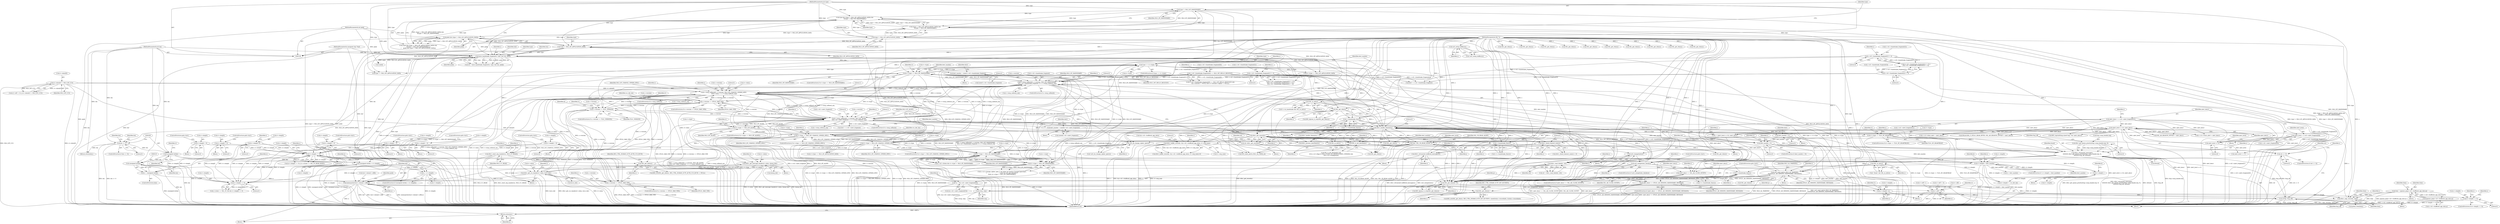 digraph "0_openssl_103b171d8fc282ef435f8de9afbf7782e312961f_3@array" {
"1000525" [label="(Call,memcpy(buf,&(rr->data[rr->off]),n))"];
"1000216" [label="(Call,have_handshake_fragment(s, type, buf, len, peek))"];
"1000185" [label="(Call,ssl3_setup_buffers(s))"];
"1000157" [label="(MethodParameterIn,SSL *s)"];
"1000192" [label="(Call,type && (type != SSL3_RT_APPLICATION_DATA) && \n\t\t(type != SSL3_RT_HANDSHAKE))"];
"1000198" [label="(Call,type != SSL3_RT_HANDSHAKE)"];
"1000195" [label="(Call,type != SSL3_RT_APPLICATION_DATA)"];
"1000158" [label="(MethodParameterIn,int type)"];
"1000194" [label="(Call,(type != SSL3_RT_APPLICATION_DATA) && \n\t\t(type != SSL3_RT_HANDSHAKE))"];
"1000203" [label="(Call,type != SSL3_RT_APPLICATION_DATA)"];
"1000159" [label="(MethodParameterIn,unsigned char *buf)"];
"1000160" [label="(MethodParameterIn,int len)"];
"1000201" [label="(Call,peek && (type != SSL3_RT_APPLICATION_DATA))"];
"1000161" [label="(MethodParameterIn,int peek)"];
"1001447" [label="(Call,dtls1_get_message_header(rr->data, &msg_hdr))"];
"1001316" [label="(Call,dtls1_get_ccs_header(rr->data, &ccs_hdr))"];
"1001344" [label="(Call,rr->data[0] != SSL3_MT_CCS)"];
"1001368" [label="(Call,s->msg_callback(0, s->version, SSL3_RT_CHANGE_CIPHER_SPEC, \n\t\t\t\trr->data, 1, s, s->msg_callback_arg))"];
"1001323" [label="(Call,s->version == DTLS1_BAD_VER)"];
"1000916" [label="(Call,s->msg_callback(0, s->version, SSL3_RT_HANDSHAKE, \n\t\t\t\ts->d1->handshake_fragment, 4, s, s->msg_callback_arg))"];
"1001598" [label="(Call,s->version == TLS1_VERSION)"];
"1001414" [label="(Call,s->version == DTLS1_BAD_VER)"];
"1001067" [label="(Call,s->msg_callback(0, s->version, SSL3_RT_ALERT, \n\t\t\t\ts->d1->alert_fragment, 2, s, s->msg_callback_arg))"];
"1000672" [label="(Call,rr->type == SSL3_RT_ALERT)"];
"1000641" [label="(Call,rr->type == SSL3_RT_HANDSHAKE)"];
"1000473" [label="(Call,type == rr->type)"];
"1000401" [label="(Call,rr->type != SSL3_RT_HANDSHAKE)"];
"1000420" [label="(Call,rr->type != SSL3_RT_HANDSHAKE)"];
"1001305" [label="(Call,rr->type == SSL3_RT_CHANGE_CIPHER_SPEC)"];
"1000732" [label="(Call,rr->type != SSL3_RT_CHANGE_CIPHER_SPEC)"];
"1000703" [label="(Call,rr->type == TLS1_RT_HEARTBEAT)"];
"1000355" [label="(Call,dtls1_handle_timeout(s))"];
"1001220" [label="(Call,SSL_in_init(s))"];
"1001204" [label="(Call,dtls1_retransmit_message(s,\n\t\t\t\t\t\t\t\t\t\t dtls1_get_queue_priority(frag->msg_header.seq, 0),\n\t\t\t\t\t\t\t\t\t\t frag_off, &found))"];
"1000374" [label="(Call,dtls1_get_record(s))"];
"1001122" [label="(Call,cb(s, SSL_CB_READ_ALERT, j))"];
"1001115" [label="(Call,j = (alert_level << 8) | alert_descr)"];
"1001117" [label="(Call,(alert_level << 8) | alert_descr)"];
"1001118" [label="(Call,alert_level << 8)"];
"1001037" [label="(Call,alert_level = s->d1->alert_fragment[0])"];
"1001047" [label="(Call,alert_descr = s->d1->alert_fragment[1])"];
"1001206" [label="(Call,dtls1_get_queue_priority(frag->msg_header.seq, 0))"];
"1001201" [label="(Call,n2l3(p, frag_off))"];
"1001198" [label="(Call,n2s(p, seq))"];
"1001188" [label="(Call,*p = &(s->d1->alert_fragment[2]))"];
"1000971" [label="(Call,s->handshake_func(s))"];
"1000966" [label="(Call,ssl3_renegotiate_check(s))"];
"1000963" [label="(Call,ssl3_renegotiate(s))"];
"1000934" [label="(Call,SSL_is_init_finished(s))"];
"1000235" [label="(Call,SSL_get_rbio(s))"];
"1000231" [label="(Call,SSL_in_init(s))"];
"1000383" [label="(Call,dtls1_read_failed(s, ret))"];
"1000377" [label="(Call,ret <= 0)"];
"1000372" [label="(Call,ret=dtls1_get_record(s))"];
"1001535" [label="(Call,s->handshake_func(s))"];
"1000428" [label="(Call,dtls1_buffer_record(s, &(s->d1->buffered_app_data), rr->seq_num))"];
"1001223" [label="(Call,ssl3_send_alert(s,SSL3_AL_WARNING,\n\t\t\t\t\t\tDTLS1_AD_MISSING_HANDSHAKE_MESSAGE))"];
"1001181" [label="(Call,alert_descr == DTLS1_AD_MISSING_HANDSHAKE_MESSAGE)"];
"1001139" [label="(Call,alert_descr == SSL_AD_CLOSE_NOTIFY)"];
"1000259" [label="(Call,s->handshake_func(s))"];
"1001426" [label="(Call,SSL_get_wbio(s))"];
"1001410" [label="(Call,dtls1_reset_seq_numbers(s, SSL3_CC_READ))"];
"1001407" [label="(Call,ssl3_do_change_cipher_spec(s))"];
"1001485" [label="(Call,dtls1_retransmit_buffered_messages(s))"];
"1001479" [label="(Call,dtls1_check_timeout_num(s))"];
"1000344" [label="(Call,dtls1_copy_record(s, item))"];
"1000333" [label="(Call,SSL_get_rbio(s))"];
"1000321" [label="(Call,SSL_get_rbio(s))"];
"1000306" [label="(Call,item = pqueue_pop(s->d1->buffered_app_data.q))"];
"1000308" [label="(Call,pqueue_pop(s->d1->buffered_app_data.q))"];
"1000886" [label="(Call,s->d1->handshake_fragment[2] != 0)"];
"1000895" [label="(Call,s->d1->handshake_fragment[3] != 0)"];
"1000844" [label="(Call,s->d1->handshake_fragment[0] == SSL3_MT_HELLO_REQUEST)"];
"1000876" [label="(Call,s->d1->handshake_fragment[1] != 0)"];
"1000514" [label="(Call,n = rr->length)"];
"1000507" [label="(Call,(unsigned int)len > rr->length)"];
"1000508" [label="(Call,(unsigned int)len)"];
"1000501" [label="(Call,len <= 0)"];
"1000361" [label="(Call,rr->length == 0)"];
"1001604" [label="(Call,rr->length = 0)"];
"1001487" [label="(Call,rr->length = 0)"];
"1000782" [label="(Call,rr->length < dest_maxlen)"];
"1000777" [label="(Call,dest_maxlen > 0)"];
"1000629" [label="(Call,dest_maxlen = 0)"];
"1000678" [label="(Call,dest_maxlen = sizeof(s->d1->alert_fragment))"];
"1000647" [label="(Call,dest_maxlen = sizeof s->d1->handshake_fragment)"];
"1000407" [label="(Call,rr->length = 0)"];
"1001359" [label="(Call,rr->length=0)"];
"1000793" [label="(Call,rr->length = 0)"];
"1000299" [label="(Call,rr->length == 0)"];
"1001464" [label="(Call,rr->length = 0)"];
"1000821" [label="(Call,rr->length--)"];
"1000447" [label="(Call,rr->length = 0)"];
"1000520" [label="(Call,n = (unsigned int)len)"];
"1000522" [label="(Call,(unsigned int)len)"];
"1000540" [label="(Call,rr->length-=n)"];
"1000551" [label="(Call,rr->length == 0)"];
"1000545" [label="(Call,rr->off+=n)"];
"1000624" [label="(Return,return(n);)"];
"1001360" [label="(Call,rr->length)"];
"1000629" [label="(Call,dest_maxlen = 0)"];
"1001116" [label="(Identifier,j)"];
"1001080" [label="(Call,s->msg_callback_arg)"];
"1000967" [label="(Identifier,s)"];
"1001183" [label="(Identifier,DTLS1_AD_MISSING_HANDSHAKE_MESSAGE)"];
"1001246" [label="(Call,SSLerr(SSL_F_DTLS1_READ_BYTES, SSL_AD_REASON_OFFSET + alert_descr))"];
"1000731" [label="(ControlStructure,if (rr->type != SSL3_RT_CHANGE_CIPHER_SPEC))"];
"1000335" [label="(Identifier,BIO_CTRL_DGRAM_SCTP_SET_RCVINFO)"];
"1000604" [label="(Call,SSL_get_rbio(s))"];
"1001445" [label="(Block,)"];
"1001603" [label="(Block,)"];
"1001374" [label="(Call,rr->data)"];
"1001069" [label="(Call,s->version)"];
"1000510" [label="(Identifier,len)"];
"1001079" [label="(Identifier,s)"];
"1000739" [label="(Call,rr->type == SSL3_RT_APPLICATION_DATA)"];
"1000472" [label="(ControlStructure,if (type == rr->type))"];
"1000375" [label="(Identifier,s)"];
"1000405" [label="(Identifier,SSL3_RT_HANDSHAKE)"];
"1001147" [label="(Identifier,s)"];
"1001377" [label="(Literal,1)"];
"1000736" [label="(Identifier,SSL3_RT_CHANGE_CIPHER_SPEC)"];
"1001203" [label="(Identifier,frag_off)"];
"1001415" [label="(Call,s->version)"];
"1000972" [label="(Identifier,s)"];
"1000361" [label="(Call,rr->length == 0)"];
"1000526" [label="(Identifier,buf)"];
"1000732" [label="(Call,rr->type != SSL3_RT_CHANGE_CIPHER_SPEC)"];
"1001602" [label="(Identifier,TLS1_VERSION)"];
"1000299" [label="(Call,rr->length == 0)"];
"1001464" [label="(Call,rr->length = 0)"];
"1001121" [label="(Identifier,alert_descr)"];
"1001201" [label="(Call,n2l3(p, frag_off))"];
"1000625" [label="(Identifier,n)"];
"1000429" [label="(Identifier,s)"];
"1001468" [label="(Literal,0)"];
"1001248" [label="(Call,SSL_AD_REASON_OFFSET + alert_descr)"];
"1001486" [label="(Identifier,s)"];
"1001181" [label="(Call,alert_descr == DTLS1_AD_MISSING_HANDSHAKE_MESSAGE)"];
"1000345" [label="(Identifier,s)"];
"1000259" [label="(Call,s->handshake_func(s))"];
"1001707" [label="(MethodReturn,int)"];
"1001536" [label="(Identifier,s)"];
"1001204" [label="(Call,dtls1_retransmit_message(s,\n\t\t\t\t\t\t\t\t\t\t dtls1_get_queue_priority(frag->msg_header.seq, 0),\n\t\t\t\t\t\t\t\t\t\t frag_off, &found))"];
"1000964" [label="(Identifier,s)"];
"1000306" [label="(Call,item = pqueue_pop(s->d1->buffered_app_data.q))"];
"1000843" [label="(Call,(s->d1->handshake_fragment[0] == SSL3_MT_HELLO_REQUEST) &&\n\t\t(s->session != NULL) && (s->session->cipher != NULL))"];
"1000886" [label="(Call,s->d1->handshake_fragment[2] != 0)"];
"1000656" [label="(Identifier,dest)"];
"1000412" [label="(ControlStructure,goto start;)"];
"1001037" [label="(Call,alert_level = s->d1->alert_fragment[0])"];
"1000334" [label="(Identifier,s)"];
"1000549" [label="(Identifier,n)"];
"1001124" [label="(Identifier,SSL_CB_READ_ALERT)"];
"1001223" [label="(Call,ssl3_send_alert(s,SSL3_AL_WARNING,\n\t\t\t\t\t\tDTLS1_AD_MISSING_HANDSHAKE_MESSAGE))"];
"1000705" [label="(Identifier,rr)"];
"1000928" [label="(Identifier,s)"];
"1001413" [label="(ControlStructure,if (s->version == DTLS1_BAD_VER))"];
"1001317" [label="(Call,rr->data)"];
"1001284" [label="(ControlStructure,goto start;)"];
"1000709" [label="(Call,dtls1_process_heartbeat(s))"];
"1001322" [label="(ControlStructure,if (s->version == DTLS1_BAD_VER))"];
"1000934" [label="(Call,SSL_is_init_finished(s))"];
"1001141" [label="(Identifier,SSL_AD_CLOSE_NOTIFY)"];
"1001364" [label="(ControlStructure,if (s->msg_callback))"];
"1000377" [label="(Call,ret <= 0)"];
"1000344" [label="(Call,dtls1_copy_record(s, item))"];
"1001329" [label="(Identifier,ccs_hdr_len)"];
"1000234" [label="(Call,BIO_dgram_is_sctp(SSL_get_rbio(s)))"];
"1000687" [label="(Identifier,dest)"];
"1001345" [label="(Call,rr->data[0])"];
"1001448" [label="(Call,rr->data)"];
"1000407" [label="(Call,rr->length = 0)"];
"1000808" [label="(Block,)"];
"1001026" [label="(ControlStructure,goto start;)"];
"1001478" [label="(Call,dtls1_check_timeout_num(s) < 0)"];
"1000158" [label="(MethodParameterIn,int type)"];
"1000196" [label="(Identifier,type)"];
"1000346" [label="(Identifier,item)"];
"1000502" [label="(Identifier,len)"];
"1000793" [label="(Call,rr->length = 0)"];
"1000822" [label="(Call,rr->length)"];
"1000538" [label="(Identifier,peek)"];
"1001139" [label="(Call,alert_descr == SSL_AD_CLOSE_NOTIFY)"];
"1000293" [label="(Call,s->state == SSL_ST_OK && rr->length == 0)"];
"1001078" [label="(Literal,2)"];
"1000193" [label="(Identifier,type)"];
"1001309" [label="(Identifier,SSL3_RT_CHANGE_CIPHER_SPEC)"];
"1000798" [label="(ControlStructure,goto start;)"];
"1000414" [label="(Call,s->s3->change_cipher_spec /* set when we receive ChangeCipherSpec,\n\t                               * reset by ssl3_get_finished */\n\t\t&& (rr->type != SSL3_RT_HANDSHAKE))"];
"1000646" [label="(Block,)"];
"1000378" [label="(Identifier,ret)"];
"1001333" [label="(Call,rr->length != ccs_hdr_len)"];
"1000599" [label="(Call,SSL_get_rbio(s))"];
"1001479" [label="(Call,dtls1_check_timeout_num(s))"];
"1000321" [label="(Call,SSL_get_rbio(s))"];
"1001224" [label="(Identifier,s)"];
"1001127" [label="(Call,alert_level == 1)"];
"1000218" [label="(Identifier,type)"];
"1001469" [label="(ControlStructure,goto start;)"];
"1000648" [label="(Identifier,dest_maxlen)"];
"1000354" [label="(Call,dtls1_handle_timeout(s) > 0)"];
"1001207" [label="(Call,frag->msg_header.seq)"];
"1001699" [label="(Call,ssl3_send_alert(s,SSL3_AL_FATAL,al))"];
"1000686" [label="(Call,dest = s->d1->alert_fragment)"];
"1000776" [label="(ControlStructure,if (dest_maxlen > 0))"];
"1000707" [label="(Identifier,TLS1_RT_HEARTBEAT)"];
"1001059" [label="(Identifier,s)"];
"1000205" [label="(Identifier,SSL3_RT_APPLICATION_DATA)"];
"1000236" [label="(Identifier,s)"];
"1000501" [label="(Call,len <= 0)"];
"1000674" [label="(Identifier,rr)"];
"1001324" [label="(Call,s->version)"];
"1001427" [label="(Identifier,s)"];
"1000425" [label="(Block,)"];
"1001359" [label="(Call,rr->length=0)"];
"1001182" [label="(Identifier,alert_descr)"];
"1000702" [label="(ControlStructure,if (rr->type == TLS1_RT_HEARTBEAT))"];
"1000965" [label="(ControlStructure,if (ssl3_renegotiate_check(s)))"];
"1001373" [label="(Identifier,SSL3_RT_CHANGE_CIPHER_SPEC)"];
"1000317" [label="(Identifier,item)"];
"1001035" [label="(Block,)"];
"1001368" [label="(Call,s->msg_callback(0, s->version, SSL3_RT_CHANGE_CIPHER_SPEC, \n\t\t\t\trr->data, 1, s, s->msg_callback_arg))"];
"1000797" [label="(Literal,0)"];
"1001222" [label="(Block,)"];
"1001225" [label="(Identifier,SSL3_AL_WARNING)"];
"1001305" [label="(Call,rr->type == SSL3_RT_CHANGE_CIPHER_SPEC)"];
"1001581" [label="(Call,SSL_get_rbio(s))"];
"1000420" [label="(Call,rr->type != SSL3_RT_HANDSHAKE)"];
"1000406" [label="(Block,)"];
"1000642" [label="(Call,rr->type)"];
"1001406" [label="(Call,!ssl3_do_change_cipher_spec(s))"];
"1000484" [label="(Call,type == SSL3_RT_APPLICATION_DATA)"];
"1000963" [label="(Call,ssl3_renegotiate(s))"];
"1000552" [label="(Call,rr->length)"];
"1000257" [label="(Call,i=s->handshake_func(s))"];
"1000357" [label="(Literal,0)"];
"1000704" [label="(Call,rr->type)"];
"1001599" [label="(Call,s->version)"];
"1000473" [label="(Call,type == rr->type)"];
"1000519" [label="(ControlStructure,else)"];
"1000624" [label="(Return,return(n);)"];
"1000362" [label="(Call,rr->length)"];
"1001226" [label="(Identifier,DTLS1_AD_MISSING_HANDSHAKE_MESSAGE)"];
"1000322" [label="(Identifier,s)"];
"1001140" [label="(Identifier,alert_descr)"];
"1001323" [label="(Call,s->version == DTLS1_BAD_VER)"];
"1000570" [label="(Call,SSL_get_rbio(s))"];
"1001422" [label="(Identifier,s)"];
"1000520" [label="(Call,n = (unsigned int)len)"];
"1000734" [label="(Identifier,rr)"];
"1001131" [label="(Call,s->s3->warn_alert = alert_descr)"];
"1000194" [label="(Call,(type != SSL3_RT_APPLICATION_DATA) && \n\t\t(type != SSL3_RT_HANDSHAKE))"];
"1000541" [label="(Call,rr->length)"];
"1001325" [label="(Identifier,s)"];
"1000191" [label="(Call,(type && (type != SSL3_RT_APPLICATION_DATA) && \n\t\t(type != SSL3_RT_HANDSHAKE)) ||\n\t    (peek && (type != SSL3_RT_APPLICATION_DATA)))"];
"1000537" [label="(Call,!peek)"];
"1000157" [label="(MethodParameterIn,SSL *s)"];
"1000550" [label="(ControlStructure,if (rr->length == 0))"];
"1000384" [label="(Identifier,s)"];
"1001463" [label="(Block,)"];
"1001200" [label="(Identifier,seq)"];
"1000235" [label="(Call,SSL_get_rbio(s))"];
"1000741" [label="(Identifier,rr)"];
"1000733" [label="(Call,rr->type)"];
"1001189" [label="(Identifier,p)"];
"1000303" [label="(Literal,0)"];
"1000232" [label="(Identifier,s)"];
"1001047" [label="(Call,alert_descr = s->d1->alert_fragment[1])"];
"1001072" [label="(Identifier,SSL3_RT_ALERT)"];
"1000448" [label="(Call,rr->length)"];
"1000427" [label="(Call,dtls1_buffer_record(s, &(s->d1->buffered_app_data), rr->seq_num)<0)"];
"1001306" [label="(Call,rr->type)"];
"1000634" [label="(Identifier,dest)"];
"1000451" [label="(Literal,0)"];
"1000655" [label="(Call,dest = s->d1->handshake_fragment)"];
"1001184" [label="(Block,)"];
"1000535" [label="(Identifier,n)"];
"1000856" [label="(Identifier,s)"];
"1001425" [label="(Call,BIO_ctrl(SSL_get_wbio(s), BIO_CTRL_DGRAM_SCTP_AUTH_CCS_RCVD, 1, NULL))"];
"1000641" [label="(Call,rr->type == SSL3_RT_HANDSHAKE)"];
"1000184" [label="(Call,!ssl3_setup_buffers(s))"];
"1000966" [label="(Call,ssl3_renegotiate_check(s))"];
"1000383" [label="(Call,dtls1_read_failed(s, ret))"];
"1000195" [label="(Call,type != SSL3_RT_APPLICATION_DATA)"];
"1000318" [label="(Block,)"];
"1000614" [label="(Call,SSL_get_rbio(s))"];
"1000546" [label="(Call,rr->off)"];
"1000351" [label="(Call,pitem_free(item))"];
"1000516" [label="(Call,rr->length)"];
"1000794" [label="(Call,rr->length)"];
"1000917" [label="(Literal,0)"];
"1001086" [label="(Identifier,s)"];
"1000401" [label="(Call,rr->type != SSL3_RT_HANDSHAKE)"];
"1000725" [label="(Call,SSL_get_rbio(s))"];
"1000833" [label="(Identifier,s)"];
"1000512" [label="(Identifier,rr)"];
"1001535" [label="(Call,s->handshake_func(s))"];
"1000192" [label="(Call,type && (type != SSL3_RT_APPLICATION_DATA) && \n\t\t(type != SSL3_RT_HANDSHAKE))"];
"1000801" [label="(Identifier,k)"];
"1001205" [label="(Identifier,s)"];
"1001117" [label="(Call,(alert_level << 8) | alert_descr)"];
"1000807" [label="(Identifier,k)"];
"1000508" [label="(Call,(unsigned int)len)"];
"1001386" [label="(Identifier,s)"];
"1000408" [label="(Call,rr->length)"];
"1000402" [label="(Call,rr->type)"];
"1000559" [label="(Identifier,s)"];
"1001038" [label="(Identifier,alert_level)"];
"1000781" [label="(ControlStructure,if ( rr->length < dest_maxlen))"];
"1001487" [label="(Call,rr->length = 0)"];
"1000845" [label="(Call,s->d1->handshake_fragment[0])"];
"1001411" [label="(Identifier,s)"];
"1000551" [label="(Call,rr->length == 0)"];
"1001316" [label="(Call,dtls1_get_ccs_header(rr->data, &ccs_hdr))"];
"1001426" [label="(Call,SSL_get_wbio(s))"];
"1000504" [label="(Return,return(len);)"];
"1000631" [label="(Literal,0)"];
"1000398" [label="(Identifier,s)"];
"1000307" [label="(Identifier,item)"];
"1001049" [label="(Call,s->d1->alert_fragment[1])"];
"1001335" [label="(Identifier,rr)"];
"1000481" [label="(Call,SSL_in_init(s))"];
"1001465" [label="(Call,rr->length)"];
"1001489" [label="(Identifier,rr)"];
"1000527" [label="(Call,&(rr->data[rr->off]))"];
"1000226" [label="(Call,!s->in_handshake && SSL_in_init(s))"];
"1000645" [label="(Identifier,SSL3_RT_HANDSHAKE)"];
"1001239" [label="(Call,s->s3->fatal_alert = alert_descr)"];
"1000573" [label="(Call,rr->type == SSL3_RT_APPLICATION_DATA)"];
"1000507" [label="(Call,(unsigned int)len > rr->length)"];
"1000544" [label="(Identifier,n)"];
"1001363" [label="(Literal,0)"];
"1001451" [label="(Call,&msg_hdr)"];
"1000970" [label="(Identifier,i)"];
"1000630" [label="(Identifier,dest_maxlen)"];
"1001123" [label="(Identifier,s)"];
"1001180" [label="(ControlStructure,if (alert_descr == DTLS1_AD_MISSING_HANDSHAKE_MESSAGE))"];
"1000547" [label="(Identifier,rr)"];
"1001149" [label="(Call,SSL_get_rbio(s))"];
"1000875" [label="(Call,(s->d1->handshake_fragment[1] != 0) ||\n\t\t\t(s->d1->handshake_fragment[2] != 0) ||\n\t\t\t(s->d1->handshake_fragment[3] != 0))"];
"1000428" [label="(Call,dtls1_buffer_record(s, &(s->d1->buffered_app_data), rr->seq_num))"];
"1000782" [label="(Call,rr->length < dest_maxlen)"];
"1001407" [label="(Call,ssl3_do_change_cipher_spec(s))"];
"1000927" [label="(Literal,4)"];
"1000332" [label="(Call,BIO_ctrl(SSL_get_rbio(s), BIO_CTRL_DGRAM_SCTP_SET_RCVINFO, sizeof(rdata->recordinfo), &rdata->recordinfo))"];
"1000260" [label="(Identifier,s)"];
"1000553" [label="(Identifier,rr)"];
"1000918" [label="(Call,s->version)"];
"1000371" [label="(Block,)"];
"1000876" [label="(Call,s->d1->handshake_fragment[1] != 0)"];
"1000308" [label="(Call,pqueue_pop(s->d1->buffered_app_data.q))"];
"1001416" [label="(Identifier,s)"];
"1000935" [label="(Identifier,s)"];
"1000199" [label="(Identifier,type)"];
"1000596" [label="(Call,SSL_get_rbio(s))"];
"1000679" [label="(Identifier,dest_maxlen)"];
"1001378" [label="(Identifier,s)"];
"1000678" [label="(Call,dest_maxlen = sizeof(s->d1->alert_fragment))"];
"1000784" [label="(Identifier,rr)"];
"1000424" [label="(Identifier,SSL3_RT_HANDSHAKE)"];
"1000884" [label="(Literal,0)"];
"1001119" [label="(Identifier,alert_level)"];
"1000333" [label="(Call,SSL_get_rbio(s))"];
"1001338" [label="(Call,(rr->off != 0) || (rr->data[0] != SSL3_MT_CCS))"];
"1001608" [label="(Literal,0)"];
"1000198" [label="(Call,type != SSL3_RT_HANDSHAKE)"];
"1000755" [label="(Call,SSL_get_rbio(s))"];
"1001418" [label="(Identifier,DTLS1_BAD_VER)"];
"1000672" [label="(Call,rr->type == SSL3_RT_ALERT)"];
"1000376" [label="(ControlStructure,if (ret <= 0))"];
"1000382" [label="(Identifier,ret)"];
"1001168" [label="(Call,SSL_get_rbio(s))"];
"1001414" [label="(Call,s->version == DTLS1_BAD_VER)"];
"1001190" [label="(Call,&(s->d1->alert_fragment[2]))"];
"1000916" [label="(Call,s->msg_callback(0, s->version, SSL3_RT_HANDSHAKE, \n\t\t\t\ts->d1->handshake_fragment, 4, s, s->msg_callback_arg))"];
"1000511" [label="(Call,rr->length)"];
"1001304" [label="(ControlStructure,if (rr->type == SSL3_RT_CHANGE_CIPHER_SPEC))"];
"1000779" [label="(Literal,0)"];
"1000474" [label="(Identifier,type)"];
"1001476" [label="(Block,)"];
"1000971" [label="(Call,s->handshake_func(s))"];
"1000903" [label="(Literal,0)"];
"1000379" [label="(Literal,0)"];
"1000161" [label="(MethodParameterIn,int peek)"];
"1001488" [label="(Call,rr->length)"];
"1000186" [label="(Identifier,s)"];
"1001447" [label="(Call,dtls1_get_message_header(rr->data, &msg_hdr))"];
"1000411" [label="(Literal,0)"];
"1000525" [label="(Call,memcpy(buf,&(rr->data[rr->off]),n))"];
"1000877" [label="(Call,s->d1->handshake_fragment[1])"];
"1001327" [label="(Identifier,DTLS1_BAD_VER)"];
"1000447" [label="(Call,rr->length = 0)"];
"1001428" [label="(Identifier,BIO_CTRL_DGRAM_SCTP_AUTH_CCS_RCVD)"];
"1000521" [label="(Identifier,n)"];
"1001199" [label="(Identifier,p)"];
"1000844" [label="(Call,s->d1->handshake_fragment[0] == SSL3_MT_HELLO_REQUEST)"];
"1001597" [label="(ControlStructure,if (s->version == TLS1_VERSION))"];
"1000197" [label="(Identifier,SSL3_RT_APPLICATION_DATA)"];
"1000475" [label="(Call,rr->type)"];
"1000478" [label="(Block,)"];
"1001220" [label="(Call,SSL_in_init(s))"];
"1001611" [label="(Identifier,al)"];
"1000817" [label="(Call,rr->off++)"];
"1001219" [label="(Identifier,found)"];
"1000349" [label="(Identifier,item)"];
"1000545" [label="(Call,rr->off+=n)"];
"1001115" [label="(Call,j = (alert_level << 8) | alert_descr)"];
"1000304" [label="(Block,)"];
"1000365" [label="(Literal,0)"];
"1001609" [label="(ControlStructure,goto start;)"];
"1000320" [label="(Call,BIO_dgram_is_sctp(SSL_get_rbio(s)))"];
"1001412" [label="(Identifier,SSL3_CC_READ)"];
"1001604" [label="(Call,rr->length = 0)"];
"1000372" [label="(Call,ret=dtls1_get_record(s))"];
"1001122" [label="(Call,cb(s, SSL_CB_READ_ALERT, j))"];
"1000220" [label="(Identifier,len)"];
"1001605" [label="(Call,rr->length)"];
"1000368" [label="(Identifier,s)"];
"1001188" [label="(Call,*p = &(s->d1->alert_fragment[2]))"];
"1000941" [label="(Identifier,s)"];
"1001598" [label="(Call,s->version == TLS1_VERSION)"];
"1000929" [label="(Call,s->msg_callback_arg)"];
"1000640" [label="(ControlStructure,if (rr->type == SSL3_RT_HANDSHAKE))"];
"1000933" [label="(Call,SSL_is_init_finished(s) &&\n\t\t\t!(s->s3->flags & SSL3_FLAGS_NO_RENEGOTIATE_CIPHERS) &&\n\t\t\t!s->s3->renegotiate)"];
"1000852" [label="(Identifier,SSL3_MT_HELLO_REQUEST)"];
"1001213" [label="(Identifier,frag_off)"];
"1000214" [label="(Call,ret = have_handshake_fragment(s, type, buf, len, peek))"];
"1001251" [label="(Call,BIO_snprintf(tmp,sizeof tmp,\"%d\",alert_descr))"];
"1001481" [label="(Literal,0)"];
"1000515" [label="(Identifier,n)"];
"1000221" [label="(Identifier,peek)"];
"1001437" [label="(Identifier,s)"];
"1000894" [label="(Literal,0)"];
"1000430" [label="(Call,&(s->d1->buffered_app_data))"];
"1001379" [label="(Call,s->msg_callback_arg)"];
"1000360" [label="(Call,(rr->length == 0) || (s->rstate == SSL_ST_READ_BODY))"];
"1000673" [label="(Call,rr->type)"];
"1000160" [label="(MethodParameterIn,int len)"];
"1000202" [label="(Identifier,peek)"];
"1001314" [label="(Identifier,ccs_hdr_len)"];
"1000895" [label="(Call,s->d1->handshake_fragment[3] != 0)"];
"1000778" [label="(Identifier,dest_maxlen)"];
"1000786" [label="(Identifier,dest_maxlen)"];
"1000204" [label="(Identifier,type)"];
"1000890" [label="(Identifier,s)"];
"1000385" [label="(Identifier,ret)"];
"1001017" [label="(Call,SSL_get_rbio(s))"];
"1001165" [label="(Call,SSL_get_rbio(s))"];
"1000722" [label="(Call,SSL_get_rbio(s))"];
"1001202" [label="(Identifier,p)"];
"1000203" [label="(Call,type != SSL3_RT_APPLICATION_DATA)"];
"1001492" [label="(ControlStructure,goto start;)"];
"1000503" [label="(Literal,0)"];
"1001146" [label="(Call,SSL_get_rbio(s))"];
"1001370" [label="(Call,s->version)"];
"1000201" [label="(Call,peek && (type != SSL3_RT_APPLICATION_DATA))"];
"1000710" [label="(Identifier,s)"];
"1000676" [label="(Identifier,SSL3_RT_ALERT)"];
"1001456" [label="(Identifier,rr)"];
"1001073" [label="(Call,s->d1->alert_fragment)"];
"1001214" [label="(Call,&found)"];
"1000355" [label="(Call,dtls1_handle_timeout(s))"];
"1000506" [label="(ControlStructure,if ((unsigned int)len > rr->length))"];
"1001221" [label="(Identifier,s)"];
"1000185" [label="(Call,ssl3_setup_buffers(s))"];
"1001485" [label="(Call,dtls1_retransmit_buffered_messages(s))"];
"1001212" [label="(Literal,0)"];
"1000969" [label="(Call,i=s->handshake_func(s))"];
"1000649" [label="(Call,sizeof s->d1->handshake_fragment)"];
"1001533" [label="(Call,i=s->handshake_func(s))"];
"1001606" [label="(Identifier,rr)"];
"1000671" [label="(ControlStructure,if (rr->type == SSL3_RT_ALERT))"];
"1000524" [label="(Identifier,len)"];
"1000885" [label="(Call,(s->d1->handshake_fragment[2] != 0) ||\n\t\t\t(s->d1->handshake_fragment[3] != 0))"];
"1000912" [label="(ControlStructure,if (s->msg_callback))"];
"1000381" [label="(Call,ret = dtls1_read_failed(s, ret))"];
"1001344" [label="(Call,rr->data[0] != SSL3_MT_CCS)"];
"1000159" [label="(MethodParameterIn,unsigned char *buf)"];
"1001206" [label="(Call,dtls1_get_queue_priority(frag->msg_header.seq, 0))"];
"1000439" [label="(Literal,0)"];
"1000677" [label="(Block,)"];
"1000505" [label="(Identifier,len)"];
"1000922" [label="(Call,s->d1->handshake_fragment)"];
"1000217" [label="(Identifier,s)"];
"1000899" [label="(Identifier,s)"];
"1001125" [label="(Identifier,j)"];
"1000500" [label="(ControlStructure,if (len <= 0))"];
"1001217" [label="(Call,! found  && SSL_in_init(s))"];
"1000571" [label="(Identifier,s)"];
"1000555" [label="(Literal,0)"];
"1000821" [label="(Call,rr->length--)"];
"1001366" [label="(Identifier,s)"];
"1000300" [label="(Call,rr->length)"];
"1001120" [label="(Literal,8)"];
"1001410" [label="(Call,dtls1_reset_seq_numbers(s, SSL3_CC_READ))"];
"1000216" [label="(Call,have_handshake_fragment(s, type, buf, len, peek))"];
"1001138" [label="(ControlStructure,if (alert_descr == SSL_AD_CLOSE_NOTIFY))"];
"1001339" [label="(Call,rr->off != 0)"];
"1000540" [label="(Call,rr->length-=n)"];
"1001039" [label="(Call,s->d1->alert_fragment[0])"];
"1001480" [label="(Identifier,s)"];
"1001063" [label="(ControlStructure,if (s->msg_callback))"];
"1000951" [label="(Block,)"];
"1000452" [label="(ControlStructure,goto start;)"];
"1000803" [label="(Call,k < dest_maxlen)"];
"1000777" [label="(Call,dest_maxlen > 0)"];
"1000626" [label="(Block,)"];
"1000200" [label="(Identifier,SSL3_RT_HANDSHAKE)"];
"1000887" [label="(Call,s->d1->handshake_fragment[2])"];
"1000309" [label="(Call,s->d1->buffered_app_data.q)"];
"1001114" [label="(Block,)"];
"1000647" [label="(Call,dest_maxlen = sizeof s->d1->handshake_fragment)"];
"1000790" [label="(Identifier,s)"];
"1000374" [label="(Call,dtls1_get_record(s))"];
"1000783" [label="(Call,rr->length)"];
"1001369" [label="(Literal,0)"];
"1001408" [label="(Identifier,s)"];
"1001067" [label="(Call,s->msg_callback(0, s->version, SSL3_RT_ALERT, \n\t\t\t\ts->d1->alert_fragment, 2, s, s->msg_callback_arg))"];
"1000522" [label="(Call,(unsigned int)len)"];
"1000539" [label="(Block,)"];
"1001128" [label="(Identifier,alert_level)"];
"1000896" [label="(Call,s->d1->handshake_fragment[3])"];
"1000921" [label="(Identifier,SSL3_RT_HANDSHAKE)"];
"1000703" [label="(Call,rr->type == TLS1_RT_HEARTBEAT)"];
"1001320" [label="(Call,&ccs_hdr)"];
"1000436" [label="(Call,rr->seq_num)"];
"1001350" [label="(Identifier,SSL3_MT_CCS)"];
"1000514" [label="(Call,n = rr->length)"];
"1001068" [label="(Literal,0)"];
"1000219" [label="(Identifier,buf)"];
"1001048" [label="(Identifier,alert_descr)"];
"1000395" [label="(Call,s->d1->listen && rr->type != SSL3_RT_HANDSHAKE)"];
"1001198" [label="(Call,n2s(p, seq))"];
"1001310" [label="(Block,)"];
"1000680" [label="(Call,sizeof(s->d1->alert_fragment))"];
"1000787" [label="(Block,)"];
"1000356" [label="(Identifier,s)"];
"1000231" [label="(Call,SSL_in_init(s))"];
"1000373" [label="(Identifier,ret)"];
"1000482" [label="(Identifier,s)"];
"1001118" [label="(Call,alert_level << 8)"];
"1001491" [label="(Literal,0)"];
"1000421" [label="(Call,rr->type)"];
"1000525" -> "1000478"  [label="AST: "];
"1000525" -> "1000535"  [label="CFG: "];
"1000526" -> "1000525"  [label="AST: "];
"1000527" -> "1000525"  [label="AST: "];
"1000535" -> "1000525"  [label="AST: "];
"1000538" -> "1000525"  [label="CFG: "];
"1000525" -> "1001707"  [label="DDG: memcpy(buf,&(rr->data[rr->off]),n)"];
"1000525" -> "1001707"  [label="DDG: buf"];
"1000525" -> "1001707"  [label="DDG: &(rr->data[rr->off])"];
"1000525" -> "1001707"  [label="DDG: n"];
"1000216" -> "1000525"  [label="DDG: buf"];
"1000159" -> "1000525"  [label="DDG: buf"];
"1001447" -> "1000525"  [label="DDG: rr->data"];
"1001316" -> "1000525"  [label="DDG: rr->data"];
"1001368" -> "1000525"  [label="DDG: rr->data"];
"1000514" -> "1000525"  [label="DDG: n"];
"1000520" -> "1000525"  [label="DDG: n"];
"1000525" -> "1000540"  [label="DDG: n"];
"1000525" -> "1000545"  [label="DDG: n"];
"1000525" -> "1000624"  [label="DDG: n"];
"1000216" -> "1000214"  [label="AST: "];
"1000216" -> "1000221"  [label="CFG: "];
"1000217" -> "1000216"  [label="AST: "];
"1000218" -> "1000216"  [label="AST: "];
"1000219" -> "1000216"  [label="AST: "];
"1000220" -> "1000216"  [label="AST: "];
"1000221" -> "1000216"  [label="AST: "];
"1000214" -> "1000216"  [label="CFG: "];
"1000216" -> "1001707"  [label="DDG: peek"];
"1000216" -> "1001707"  [label="DDG: buf"];
"1000216" -> "1001707"  [label="DDG: s"];
"1000216" -> "1001707"  [label="DDG: type"];
"1000216" -> "1001707"  [label="DDG: len"];
"1000216" -> "1000214"  [label="DDG: type"];
"1000216" -> "1000214"  [label="DDG: s"];
"1000216" -> "1000214"  [label="DDG: buf"];
"1000216" -> "1000214"  [label="DDG: peek"];
"1000216" -> "1000214"  [label="DDG: len"];
"1000185" -> "1000216"  [label="DDG: s"];
"1000157" -> "1000216"  [label="DDG: s"];
"1000192" -> "1000216"  [label="DDG: type"];
"1000203" -> "1000216"  [label="DDG: type"];
"1000158" -> "1000216"  [label="DDG: type"];
"1000159" -> "1000216"  [label="DDG: buf"];
"1000160" -> "1000216"  [label="DDG: len"];
"1000201" -> "1000216"  [label="DDG: peek"];
"1000161" -> "1000216"  [label="DDG: peek"];
"1000216" -> "1000231"  [label="DDG: s"];
"1000216" -> "1000235"  [label="DDG: s"];
"1000216" -> "1000259"  [label="DDG: s"];
"1000216" -> "1000321"  [label="DDG: s"];
"1000216" -> "1000355"  [label="DDG: s"];
"1000216" -> "1000473"  [label="DDG: type"];
"1000216" -> "1000501"  [label="DDG: len"];
"1000216" -> "1000537"  [label="DDG: peek"];
"1000185" -> "1000184"  [label="AST: "];
"1000185" -> "1000186"  [label="CFG: "];
"1000186" -> "1000185"  [label="AST: "];
"1000184" -> "1000185"  [label="CFG: "];
"1000185" -> "1001707"  [label="DDG: s"];
"1000185" -> "1000184"  [label="DDG: s"];
"1000157" -> "1000185"  [label="DDG: s"];
"1000157" -> "1000156"  [label="AST: "];
"1000157" -> "1001707"  [label="DDG: s"];
"1000157" -> "1000231"  [label="DDG: s"];
"1000157" -> "1000235"  [label="DDG: s"];
"1000157" -> "1000259"  [label="DDG: s"];
"1000157" -> "1000321"  [label="DDG: s"];
"1000157" -> "1000333"  [label="DDG: s"];
"1000157" -> "1000344"  [label="DDG: s"];
"1000157" -> "1000355"  [label="DDG: s"];
"1000157" -> "1000374"  [label="DDG: s"];
"1000157" -> "1000383"  [label="DDG: s"];
"1000157" -> "1000428"  [label="DDG: s"];
"1000157" -> "1000481"  [label="DDG: s"];
"1000157" -> "1000570"  [label="DDG: s"];
"1000157" -> "1000596"  [label="DDG: s"];
"1000157" -> "1000599"  [label="DDG: s"];
"1000157" -> "1000604"  [label="DDG: s"];
"1000157" -> "1000614"  [label="DDG: s"];
"1000157" -> "1000709"  [label="DDG: s"];
"1000157" -> "1000722"  [label="DDG: s"];
"1000157" -> "1000725"  [label="DDG: s"];
"1000157" -> "1000755"  [label="DDG: s"];
"1000157" -> "1000916"  [label="DDG: s"];
"1000157" -> "1000934"  [label="DDG: s"];
"1000157" -> "1000963"  [label="DDG: s"];
"1000157" -> "1000966"  [label="DDG: s"];
"1000157" -> "1000971"  [label="DDG: s"];
"1000157" -> "1001017"  [label="DDG: s"];
"1000157" -> "1001067"  [label="DDG: s"];
"1000157" -> "1001122"  [label="DDG: s"];
"1000157" -> "1001146"  [label="DDG: s"];
"1000157" -> "1001149"  [label="DDG: s"];
"1000157" -> "1001165"  [label="DDG: s"];
"1000157" -> "1001168"  [label="DDG: s"];
"1000157" -> "1001204"  [label="DDG: s"];
"1000157" -> "1001220"  [label="DDG: s"];
"1000157" -> "1001223"  [label="DDG: s"];
"1000157" -> "1001368"  [label="DDG: s"];
"1000157" -> "1001407"  [label="DDG: s"];
"1000157" -> "1001410"  [label="DDG: s"];
"1000157" -> "1001426"  [label="DDG: s"];
"1000157" -> "1001479"  [label="DDG: s"];
"1000157" -> "1001485"  [label="DDG: s"];
"1000157" -> "1001535"  [label="DDG: s"];
"1000157" -> "1001581"  [label="DDG: s"];
"1000157" -> "1001699"  [label="DDG: s"];
"1000192" -> "1000191"  [label="AST: "];
"1000192" -> "1000193"  [label="CFG: "];
"1000192" -> "1000194"  [label="CFG: "];
"1000193" -> "1000192"  [label="AST: "];
"1000194" -> "1000192"  [label="AST: "];
"1000202" -> "1000192"  [label="CFG: "];
"1000191" -> "1000192"  [label="CFG: "];
"1000192" -> "1001707"  [label="DDG: (type != SSL3_RT_APPLICATION_DATA) && \n\t\t(type != SSL3_RT_HANDSHAKE)"];
"1000192" -> "1001707"  [label="DDG: type"];
"1000192" -> "1000191"  [label="DDG: type"];
"1000192" -> "1000191"  [label="DDG: (type != SSL3_RT_APPLICATION_DATA) && \n\t\t(type != SSL3_RT_HANDSHAKE)"];
"1000198" -> "1000192"  [label="DDG: type"];
"1000195" -> "1000192"  [label="DDG: type"];
"1000158" -> "1000192"  [label="DDG: type"];
"1000194" -> "1000192"  [label="DDG: type != SSL3_RT_APPLICATION_DATA"];
"1000194" -> "1000192"  [label="DDG: type != SSL3_RT_HANDSHAKE"];
"1000192" -> "1000203"  [label="DDG: type"];
"1000198" -> "1000194"  [label="AST: "];
"1000198" -> "1000200"  [label="CFG: "];
"1000199" -> "1000198"  [label="AST: "];
"1000200" -> "1000198"  [label="AST: "];
"1000194" -> "1000198"  [label="CFG: "];
"1000198" -> "1001707"  [label="DDG: SSL3_RT_HANDSHAKE"];
"1000198" -> "1000194"  [label="DDG: type"];
"1000198" -> "1000194"  [label="DDG: SSL3_RT_HANDSHAKE"];
"1000195" -> "1000198"  [label="DDG: type"];
"1000158" -> "1000198"  [label="DDG: type"];
"1000198" -> "1000401"  [label="DDG: SSL3_RT_HANDSHAKE"];
"1000198" -> "1000420"  [label="DDG: SSL3_RT_HANDSHAKE"];
"1000198" -> "1000641"  [label="DDG: SSL3_RT_HANDSHAKE"];
"1000195" -> "1000194"  [label="AST: "];
"1000195" -> "1000197"  [label="CFG: "];
"1000196" -> "1000195"  [label="AST: "];
"1000197" -> "1000195"  [label="AST: "];
"1000199" -> "1000195"  [label="CFG: "];
"1000194" -> "1000195"  [label="CFG: "];
"1000195" -> "1001707"  [label="DDG: SSL3_RT_APPLICATION_DATA"];
"1000195" -> "1000194"  [label="DDG: type"];
"1000195" -> "1000194"  [label="DDG: SSL3_RT_APPLICATION_DATA"];
"1000158" -> "1000195"  [label="DDG: type"];
"1000195" -> "1000203"  [label="DDG: SSL3_RT_APPLICATION_DATA"];
"1000195" -> "1000484"  [label="DDG: SSL3_RT_APPLICATION_DATA"];
"1000195" -> "1000573"  [label="DDG: SSL3_RT_APPLICATION_DATA"];
"1000195" -> "1000739"  [label="DDG: SSL3_RT_APPLICATION_DATA"];
"1000158" -> "1000156"  [label="AST: "];
"1000158" -> "1001707"  [label="DDG: type"];
"1000158" -> "1000203"  [label="DDG: type"];
"1000158" -> "1000473"  [label="DDG: type"];
"1000158" -> "1000484"  [label="DDG: type"];
"1000194" -> "1001707"  [label="DDG: type != SSL3_RT_APPLICATION_DATA"];
"1000194" -> "1001707"  [label="DDG: type != SSL3_RT_HANDSHAKE"];
"1000194" -> "1000201"  [label="DDG: type != SSL3_RT_APPLICATION_DATA"];
"1000203" -> "1000201"  [label="AST: "];
"1000203" -> "1000205"  [label="CFG: "];
"1000204" -> "1000203"  [label="AST: "];
"1000205" -> "1000203"  [label="AST: "];
"1000201" -> "1000203"  [label="CFG: "];
"1000203" -> "1001707"  [label="DDG: SSL3_RT_APPLICATION_DATA"];
"1000203" -> "1001707"  [label="DDG: type"];
"1000203" -> "1000201"  [label="DDG: type"];
"1000203" -> "1000201"  [label="DDG: SSL3_RT_APPLICATION_DATA"];
"1000203" -> "1000484"  [label="DDG: SSL3_RT_APPLICATION_DATA"];
"1000203" -> "1000573"  [label="DDG: SSL3_RT_APPLICATION_DATA"];
"1000203" -> "1000739"  [label="DDG: SSL3_RT_APPLICATION_DATA"];
"1000159" -> "1000156"  [label="AST: "];
"1000159" -> "1001707"  [label="DDG: buf"];
"1000160" -> "1000156"  [label="AST: "];
"1000160" -> "1001707"  [label="DDG: len"];
"1000160" -> "1000501"  [label="DDG: len"];
"1000160" -> "1000504"  [label="DDG: len"];
"1000160" -> "1000508"  [label="DDG: len"];
"1000160" -> "1000522"  [label="DDG: len"];
"1000201" -> "1000191"  [label="AST: "];
"1000201" -> "1000202"  [label="CFG: "];
"1000202" -> "1000201"  [label="AST: "];
"1000191" -> "1000201"  [label="CFG: "];
"1000201" -> "1001707"  [label="DDG: type != SSL3_RT_APPLICATION_DATA"];
"1000201" -> "1001707"  [label="DDG: peek"];
"1000201" -> "1000191"  [label="DDG: peek"];
"1000201" -> "1000191"  [label="DDG: type != SSL3_RT_APPLICATION_DATA"];
"1000161" -> "1000201"  [label="DDG: peek"];
"1000161" -> "1000156"  [label="AST: "];
"1000161" -> "1001707"  [label="DDG: peek"];
"1000161" -> "1000537"  [label="DDG: peek"];
"1001447" -> "1001445"  [label="AST: "];
"1001447" -> "1001451"  [label="CFG: "];
"1001448" -> "1001447"  [label="AST: "];
"1001451" -> "1001447"  [label="AST: "];
"1001456" -> "1001447"  [label="CFG: "];
"1001447" -> "1001707"  [label="DDG: &msg_hdr"];
"1001447" -> "1001707"  [label="DDG: rr->data"];
"1001447" -> "1001707"  [label="DDG: dtls1_get_message_header(rr->data, &msg_hdr)"];
"1001447" -> "1001316"  [label="DDG: rr->data"];
"1001316" -> "1001447"  [label="DDG: rr->data"];
"1001344" -> "1001447"  [label="DDG: rr->data[0]"];
"1001368" -> "1001447"  [label="DDG: rr->data"];
"1001316" -> "1001310"  [label="AST: "];
"1001316" -> "1001320"  [label="CFG: "];
"1001317" -> "1001316"  [label="AST: "];
"1001320" -> "1001316"  [label="AST: "];
"1001325" -> "1001316"  [label="CFG: "];
"1001316" -> "1001707"  [label="DDG: &ccs_hdr"];
"1001316" -> "1001707"  [label="DDG: dtls1_get_ccs_header(rr->data, &ccs_hdr)"];
"1001316" -> "1001707"  [label="DDG: rr->data"];
"1001344" -> "1001316"  [label="DDG: rr->data[0]"];
"1001368" -> "1001316"  [label="DDG: rr->data"];
"1001316" -> "1001368"  [label="DDG: rr->data"];
"1001344" -> "1001338"  [label="AST: "];
"1001344" -> "1001350"  [label="CFG: "];
"1001345" -> "1001344"  [label="AST: "];
"1001350" -> "1001344"  [label="AST: "];
"1001338" -> "1001344"  [label="CFG: "];
"1001344" -> "1001707"  [label="DDG: SSL3_MT_CCS"];
"1001344" -> "1001707"  [label="DDG: rr->data[0]"];
"1001344" -> "1001338"  [label="DDG: rr->data[0]"];
"1001344" -> "1001338"  [label="DDG: SSL3_MT_CCS"];
"1001344" -> "1001368"  [label="DDG: rr->data[0]"];
"1001368" -> "1001364"  [label="AST: "];
"1001368" -> "1001379"  [label="CFG: "];
"1001369" -> "1001368"  [label="AST: "];
"1001370" -> "1001368"  [label="AST: "];
"1001373" -> "1001368"  [label="AST: "];
"1001374" -> "1001368"  [label="AST: "];
"1001377" -> "1001368"  [label="AST: "];
"1001378" -> "1001368"  [label="AST: "];
"1001379" -> "1001368"  [label="AST: "];
"1001386" -> "1001368"  [label="CFG: "];
"1001368" -> "1001707"  [label="DDG: SSL3_RT_CHANGE_CIPHER_SPEC"];
"1001368" -> "1001707"  [label="DDG: rr->data"];
"1001368" -> "1001707"  [label="DDG: s->version"];
"1001368" -> "1001707"  [label="DDG: s->msg_callback(0, s->version, SSL3_RT_CHANGE_CIPHER_SPEC, \n\t\t\t\trr->data, 1, s, s->msg_callback_arg)"];
"1001368" -> "1001707"  [label="DDG: s->msg_callback_arg"];
"1001368" -> "1000321"  [label="DDG: s"];
"1001368" -> "1000355"  [label="DDG: s"];
"1001368" -> "1000732"  [label="DDG: SSL3_RT_CHANGE_CIPHER_SPEC"];
"1001368" -> "1000916"  [label="DDG: s->version"];
"1001368" -> "1000916"  [label="DDG: s->msg_callback_arg"];
"1001368" -> "1001067"  [label="DDG: s->version"];
"1001368" -> "1001067"  [label="DDG: s->msg_callback_arg"];
"1001368" -> "1001305"  [label="DDG: SSL3_RT_CHANGE_CIPHER_SPEC"];
"1001368" -> "1001323"  [label="DDG: s->version"];
"1001323" -> "1001368"  [label="DDG: s->version"];
"1001305" -> "1001368"  [label="DDG: SSL3_RT_CHANGE_CIPHER_SPEC"];
"1000355" -> "1001368"  [label="DDG: s"];
"1000374" -> "1001368"  [label="DDG: s"];
"1001067" -> "1001368"  [label="DDG: s->msg_callback_arg"];
"1000916" -> "1001368"  [label="DDG: s->msg_callback_arg"];
"1001368" -> "1001407"  [label="DDG: s"];
"1001368" -> "1001414"  [label="DDG: s->version"];
"1001368" -> "1001598"  [label="DDG: s->version"];
"1001323" -> "1001322"  [label="AST: "];
"1001323" -> "1001327"  [label="CFG: "];
"1001324" -> "1001323"  [label="AST: "];
"1001327" -> "1001323"  [label="AST: "];
"1001329" -> "1001323"  [label="CFG: "];
"1001335" -> "1001323"  [label="CFG: "];
"1001323" -> "1001707"  [label="DDG: s->version"];
"1001323" -> "1001707"  [label="DDG: s->version == DTLS1_BAD_VER"];
"1001323" -> "1001707"  [label="DDG: DTLS1_BAD_VER"];
"1001323" -> "1000916"  [label="DDG: s->version"];
"1001323" -> "1001067"  [label="DDG: s->version"];
"1000916" -> "1001323"  [label="DDG: s->version"];
"1001598" -> "1001323"  [label="DDG: s->version"];
"1001414" -> "1001323"  [label="DDG: s->version"];
"1001414" -> "1001323"  [label="DDG: DTLS1_BAD_VER"];
"1001067" -> "1001323"  [label="DDG: s->version"];
"1001323" -> "1001414"  [label="DDG: s->version"];
"1001323" -> "1001414"  [label="DDG: DTLS1_BAD_VER"];
"1001323" -> "1001598"  [label="DDG: s->version"];
"1000916" -> "1000912"  [label="AST: "];
"1000916" -> "1000929"  [label="CFG: "];
"1000917" -> "1000916"  [label="AST: "];
"1000918" -> "1000916"  [label="AST: "];
"1000921" -> "1000916"  [label="AST: "];
"1000922" -> "1000916"  [label="AST: "];
"1000927" -> "1000916"  [label="AST: "];
"1000928" -> "1000916"  [label="AST: "];
"1000929" -> "1000916"  [label="AST: "];
"1000935" -> "1000916"  [label="CFG: "];
"1000916" -> "1001707"  [label="DDG: s->version"];
"1000916" -> "1001707"  [label="DDG: SSL3_RT_HANDSHAKE"];
"1000916" -> "1001707"  [label="DDG: s->msg_callback(0, s->version, SSL3_RT_HANDSHAKE, \n\t\t\t\ts->d1->handshake_fragment, 4, s, s->msg_callback_arg)"];
"1000916" -> "1001707"  [label="DDG: s->msg_callback_arg"];
"1000916" -> "1001707"  [label="DDG: s->d1->handshake_fragment"];
"1000916" -> "1000401"  [label="DDG: SSL3_RT_HANDSHAKE"];
"1000916" -> "1000420"  [label="DDG: SSL3_RT_HANDSHAKE"];
"1000916" -> "1000641"  [label="DDG: SSL3_RT_HANDSHAKE"];
"1001598" -> "1000916"  [label="DDG: s->version"];
"1001414" -> "1000916"  [label="DDG: s->version"];
"1001067" -> "1000916"  [label="DDG: s->version"];
"1001067" -> "1000916"  [label="DDG: s->msg_callback_arg"];
"1000641" -> "1000916"  [label="DDG: SSL3_RT_HANDSHAKE"];
"1000886" -> "1000916"  [label="DDG: s->d1->handshake_fragment[2]"];
"1000895" -> "1000916"  [label="DDG: s->d1->handshake_fragment[3]"];
"1000844" -> "1000916"  [label="DDG: s->d1->handshake_fragment[0]"];
"1000876" -> "1000916"  [label="DDG: s->d1->handshake_fragment[1]"];
"1000355" -> "1000916"  [label="DDG: s"];
"1000374" -> "1000916"  [label="DDG: s"];
"1000916" -> "1000934"  [label="DDG: s"];
"1000916" -> "1001067"  [label="DDG: s->version"];
"1000916" -> "1001067"  [label="DDG: s->msg_callback_arg"];
"1000916" -> "1001598"  [label="DDG: s->version"];
"1001598" -> "1001597"  [label="AST: "];
"1001598" -> "1001602"  [label="CFG: "];
"1001599" -> "1001598"  [label="AST: "];
"1001602" -> "1001598"  [label="AST: "];
"1001606" -> "1001598"  [label="CFG: "];
"1001611" -> "1001598"  [label="CFG: "];
"1001598" -> "1001707"  [label="DDG: TLS1_VERSION"];
"1001598" -> "1001707"  [label="DDG: s->version"];
"1001598" -> "1001707"  [label="DDG: s->version == TLS1_VERSION"];
"1001598" -> "1001067"  [label="DDG: s->version"];
"1001414" -> "1001598"  [label="DDG: s->version"];
"1001067" -> "1001598"  [label="DDG: s->version"];
"1001414" -> "1001413"  [label="AST: "];
"1001414" -> "1001418"  [label="CFG: "];
"1001415" -> "1001414"  [label="AST: "];
"1001418" -> "1001414"  [label="AST: "];
"1001422" -> "1001414"  [label="CFG: "];
"1001427" -> "1001414"  [label="CFG: "];
"1001414" -> "1001707"  [label="DDG: s->version"];
"1001414" -> "1001707"  [label="DDG: DTLS1_BAD_VER"];
"1001414" -> "1001707"  [label="DDG: s->version == DTLS1_BAD_VER"];
"1001414" -> "1001067"  [label="DDG: s->version"];
"1001067" -> "1001063"  [label="AST: "];
"1001067" -> "1001080"  [label="CFG: "];
"1001068" -> "1001067"  [label="AST: "];
"1001069" -> "1001067"  [label="AST: "];
"1001072" -> "1001067"  [label="AST: "];
"1001073" -> "1001067"  [label="AST: "];
"1001078" -> "1001067"  [label="AST: "];
"1001079" -> "1001067"  [label="AST: "];
"1001080" -> "1001067"  [label="AST: "];
"1001086" -> "1001067"  [label="CFG: "];
"1001067" -> "1001707"  [label="DDG: s->msg_callback_arg"];
"1001067" -> "1001707"  [label="DDG: s->d1->alert_fragment"];
"1001067" -> "1001707"  [label="DDG: SSL3_RT_ALERT"];
"1001067" -> "1001707"  [label="DDG: s->version"];
"1001067" -> "1001707"  [label="DDG: s->msg_callback(0, s->version, SSL3_RT_ALERT, \n\t\t\t\ts->d1->alert_fragment, 2, s, s->msg_callback_arg)"];
"1001067" -> "1001707"  [label="DDG: s"];
"1001067" -> "1000321"  [label="DDG: s"];
"1001067" -> "1000355"  [label="DDG: s"];
"1001067" -> "1000672"  [label="DDG: SSL3_RT_ALERT"];
"1001067" -> "1000686"  [label="DDG: s->d1->alert_fragment"];
"1000672" -> "1001067"  [label="DDG: SSL3_RT_ALERT"];
"1000355" -> "1001067"  [label="DDG: s"];
"1000374" -> "1001067"  [label="DDG: s"];
"1001067" -> "1001122"  [label="DDG: s"];
"1001067" -> "1001146"  [label="DDG: s"];
"1001067" -> "1001188"  [label="DDG: s->d1->alert_fragment"];
"1001067" -> "1001204"  [label="DDG: s"];
"1001067" -> "1001699"  [label="DDG: s"];
"1000672" -> "1000671"  [label="AST: "];
"1000672" -> "1000676"  [label="CFG: "];
"1000673" -> "1000672"  [label="AST: "];
"1000676" -> "1000672"  [label="AST: "];
"1000679" -> "1000672"  [label="CFG: "];
"1000705" -> "1000672"  [label="CFG: "];
"1000672" -> "1001707"  [label="DDG: SSL3_RT_ALERT"];
"1000672" -> "1001707"  [label="DDG: rr->type == SSL3_RT_ALERT"];
"1000672" -> "1001707"  [label="DDG: rr->type"];
"1000672" -> "1000401"  [label="DDG: rr->type"];
"1000672" -> "1000420"  [label="DDG: rr->type"];
"1000672" -> "1000473"  [label="DDG: rr->type"];
"1000641" -> "1000672"  [label="DDG: rr->type"];
"1000672" -> "1000703"  [label="DDG: rr->type"];
"1000672" -> "1001305"  [label="DDG: rr->type"];
"1000641" -> "1000640"  [label="AST: "];
"1000641" -> "1000645"  [label="CFG: "];
"1000642" -> "1000641"  [label="AST: "];
"1000645" -> "1000641"  [label="AST: "];
"1000648" -> "1000641"  [label="CFG: "];
"1000674" -> "1000641"  [label="CFG: "];
"1000641" -> "1001707"  [label="DDG: rr->type == SSL3_RT_HANDSHAKE"];
"1000641" -> "1001707"  [label="DDG: SSL3_RT_HANDSHAKE"];
"1000641" -> "1001707"  [label="DDG: rr->type"];
"1000641" -> "1000401"  [label="DDG: rr->type"];
"1000641" -> "1000401"  [label="DDG: SSL3_RT_HANDSHAKE"];
"1000641" -> "1000420"  [label="DDG: rr->type"];
"1000641" -> "1000420"  [label="DDG: SSL3_RT_HANDSHAKE"];
"1000641" -> "1000473"  [label="DDG: rr->type"];
"1000473" -> "1000641"  [label="DDG: rr->type"];
"1000401" -> "1000641"  [label="DDG: SSL3_RT_HANDSHAKE"];
"1000420" -> "1000641"  [label="DDG: SSL3_RT_HANDSHAKE"];
"1000641" -> "1001305"  [label="DDG: rr->type"];
"1000473" -> "1000472"  [label="AST: "];
"1000473" -> "1000475"  [label="CFG: "];
"1000474" -> "1000473"  [label="AST: "];
"1000475" -> "1000473"  [label="AST: "];
"1000482" -> "1000473"  [label="CFG: "];
"1000630" -> "1000473"  [label="CFG: "];
"1000473" -> "1001707"  [label="DDG: type"];
"1000473" -> "1001707"  [label="DDG: rr->type"];
"1000473" -> "1001707"  [label="DDG: type == rr->type"];
"1000401" -> "1000473"  [label="DDG: rr->type"];
"1000420" -> "1000473"  [label="DDG: rr->type"];
"1001305" -> "1000473"  [label="DDG: rr->type"];
"1000732" -> "1000473"  [label="DDG: rr->type"];
"1000473" -> "1000484"  [label="DDG: type"];
"1000473" -> "1000573"  [label="DDG: rr->type"];
"1000401" -> "1000395"  [label="AST: "];
"1000401" -> "1000405"  [label="CFG: "];
"1000402" -> "1000401"  [label="AST: "];
"1000405" -> "1000401"  [label="AST: "];
"1000395" -> "1000401"  [label="CFG: "];
"1000401" -> "1001707"  [label="DDG: SSL3_RT_HANDSHAKE"];
"1000401" -> "1001707"  [label="DDG: rr->type"];
"1000401" -> "1000395"  [label="DDG: rr->type"];
"1000401" -> "1000395"  [label="DDG: SSL3_RT_HANDSHAKE"];
"1000420" -> "1000401"  [label="DDG: rr->type"];
"1000420" -> "1000401"  [label="DDG: SSL3_RT_HANDSHAKE"];
"1001305" -> "1000401"  [label="DDG: rr->type"];
"1000732" -> "1000401"  [label="DDG: rr->type"];
"1000401" -> "1000420"  [label="DDG: rr->type"];
"1000401" -> "1000420"  [label="DDG: SSL3_RT_HANDSHAKE"];
"1000420" -> "1000414"  [label="AST: "];
"1000420" -> "1000424"  [label="CFG: "];
"1000421" -> "1000420"  [label="AST: "];
"1000424" -> "1000420"  [label="AST: "];
"1000414" -> "1000420"  [label="CFG: "];
"1000420" -> "1001707"  [label="DDG: SSL3_RT_HANDSHAKE"];
"1000420" -> "1001707"  [label="DDG: rr->type"];
"1000420" -> "1000414"  [label="DDG: rr->type"];
"1000420" -> "1000414"  [label="DDG: SSL3_RT_HANDSHAKE"];
"1001305" -> "1000420"  [label="DDG: rr->type"];
"1000732" -> "1000420"  [label="DDG: rr->type"];
"1001305" -> "1001304"  [label="AST: "];
"1001305" -> "1001309"  [label="CFG: "];
"1001306" -> "1001305"  [label="AST: "];
"1001309" -> "1001305"  [label="AST: "];
"1001314" -> "1001305"  [label="CFG: "];
"1001437" -> "1001305"  [label="CFG: "];
"1001305" -> "1001707"  [label="DDG: SSL3_RT_CHANGE_CIPHER_SPEC"];
"1001305" -> "1001707"  [label="DDG: rr->type == SSL3_RT_CHANGE_CIPHER_SPEC"];
"1001305" -> "1001707"  [label="DDG: rr->type"];
"1001305" -> "1000732"  [label="DDG: SSL3_RT_CHANGE_CIPHER_SPEC"];
"1000732" -> "1001305"  [label="DDG: rr->type"];
"1000732" -> "1001305"  [label="DDG: SSL3_RT_CHANGE_CIPHER_SPEC"];
"1000732" -> "1000731"  [label="AST: "];
"1000732" -> "1000736"  [label="CFG: "];
"1000733" -> "1000732"  [label="AST: "];
"1000736" -> "1000732"  [label="AST: "];
"1000741" -> "1000732"  [label="CFG: "];
"1000778" -> "1000732"  [label="CFG: "];
"1000732" -> "1001707"  [label="DDG: SSL3_RT_CHANGE_CIPHER_SPEC"];
"1000732" -> "1001707"  [label="DDG: rr->type != SSL3_RT_CHANGE_CIPHER_SPEC"];
"1000732" -> "1001707"  [label="DDG: rr->type"];
"1000703" -> "1000732"  [label="DDG: rr->type"];
"1000732" -> "1000739"  [label="DDG: rr->type"];
"1000703" -> "1000702"  [label="AST: "];
"1000703" -> "1000707"  [label="CFG: "];
"1000704" -> "1000703"  [label="AST: "];
"1000707" -> "1000703"  [label="AST: "];
"1000710" -> "1000703"  [label="CFG: "];
"1000734" -> "1000703"  [label="CFG: "];
"1000703" -> "1001707"  [label="DDG: rr->type == TLS1_RT_HEARTBEAT"];
"1000703" -> "1001707"  [label="DDG: TLS1_RT_HEARTBEAT"];
"1000703" -> "1001707"  [label="DDG: rr->type"];
"1000355" -> "1000354"  [label="AST: "];
"1000355" -> "1000356"  [label="CFG: "];
"1000356" -> "1000355"  [label="AST: "];
"1000357" -> "1000355"  [label="CFG: "];
"1000355" -> "1001707"  [label="DDG: s"];
"1000355" -> "1000321"  [label="DDG: s"];
"1000355" -> "1000354"  [label="DDG: s"];
"1001220" -> "1000355"  [label="DDG: s"];
"1000971" -> "1000355"  [label="DDG: s"];
"1000374" -> "1000355"  [label="DDG: s"];
"1000934" -> "1000355"  [label="DDG: s"];
"1001204" -> "1000355"  [label="DDG: s"];
"1000235" -> "1000355"  [label="DDG: s"];
"1000383" -> "1000355"  [label="DDG: s"];
"1000966" -> "1000355"  [label="DDG: s"];
"1001535" -> "1000355"  [label="DDG: s"];
"1000231" -> "1000355"  [label="DDG: s"];
"1000428" -> "1000355"  [label="DDG: s"];
"1001223" -> "1000355"  [label="DDG: s"];
"1000259" -> "1000355"  [label="DDG: s"];
"1001122" -> "1000355"  [label="DDG: s"];
"1001426" -> "1000355"  [label="DDG: s"];
"1001485" -> "1000355"  [label="DDG: s"];
"1000344" -> "1000355"  [label="DDG: s"];
"1000355" -> "1000374"  [label="DDG: s"];
"1000355" -> "1000428"  [label="DDG: s"];
"1000355" -> "1000481"  [label="DDG: s"];
"1000355" -> "1000709"  [label="DDG: s"];
"1000355" -> "1000755"  [label="DDG: s"];
"1000355" -> "1000934"  [label="DDG: s"];
"1000355" -> "1001122"  [label="DDG: s"];
"1000355" -> "1001146"  [label="DDG: s"];
"1000355" -> "1001204"  [label="DDG: s"];
"1000355" -> "1001407"  [label="DDG: s"];
"1000355" -> "1001479"  [label="DDG: s"];
"1000355" -> "1001535"  [label="DDG: s"];
"1000355" -> "1001699"  [label="DDG: s"];
"1001220" -> "1001217"  [label="AST: "];
"1001220" -> "1001221"  [label="CFG: "];
"1001221" -> "1001220"  [label="AST: "];
"1001217" -> "1001220"  [label="CFG: "];
"1001220" -> "1000321"  [label="DDG: s"];
"1001220" -> "1001217"  [label="DDG: s"];
"1001204" -> "1001220"  [label="DDG: s"];
"1001220" -> "1001223"  [label="DDG: s"];
"1001204" -> "1001184"  [label="AST: "];
"1001204" -> "1001214"  [label="CFG: "];
"1001205" -> "1001204"  [label="AST: "];
"1001206" -> "1001204"  [label="AST: "];
"1001213" -> "1001204"  [label="AST: "];
"1001214" -> "1001204"  [label="AST: "];
"1001219" -> "1001204"  [label="CFG: "];
"1001204" -> "1001707"  [label="DDG: frag_off"];
"1001204" -> "1001707"  [label="DDG: dtls1_get_queue_priority(frag->msg_header.seq, 0)"];
"1001204" -> "1001707"  [label="DDG: dtls1_retransmit_message(s,\n\t\t\t\t\t\t\t\t\t\t dtls1_get_queue_priority(frag->msg_header.seq, 0),\n\t\t\t\t\t\t\t\t\t\t frag_off, &found)"];
"1001204" -> "1001707"  [label="DDG: &found"];
"1001204" -> "1000321"  [label="DDG: s"];
"1001204" -> "1001201"  [label="DDG: frag_off"];
"1000374" -> "1001204"  [label="DDG: s"];
"1001122" -> "1001204"  [label="DDG: s"];
"1001206" -> "1001204"  [label="DDG: frag->msg_header.seq"];
"1001206" -> "1001204"  [label="DDG: 0"];
"1001201" -> "1001204"  [label="DDG: frag_off"];
"1001204" -> "1001223"  [label="DDG: s"];
"1000374" -> "1000372"  [label="AST: "];
"1000374" -> "1000375"  [label="CFG: "];
"1000375" -> "1000374"  [label="AST: "];
"1000372" -> "1000374"  [label="CFG: "];
"1000374" -> "1001707"  [label="DDG: s"];
"1000374" -> "1000321"  [label="DDG: s"];
"1000374" -> "1000372"  [label="DDG: s"];
"1000374" -> "1000383"  [label="DDG: s"];
"1000374" -> "1000428"  [label="DDG: s"];
"1000374" -> "1000481"  [label="DDG: s"];
"1000374" -> "1000709"  [label="DDG: s"];
"1000374" -> "1000755"  [label="DDG: s"];
"1000374" -> "1000934"  [label="DDG: s"];
"1000374" -> "1001122"  [label="DDG: s"];
"1000374" -> "1001146"  [label="DDG: s"];
"1000374" -> "1001407"  [label="DDG: s"];
"1000374" -> "1001479"  [label="DDG: s"];
"1000374" -> "1001535"  [label="DDG: s"];
"1000374" -> "1001699"  [label="DDG: s"];
"1001122" -> "1001114"  [label="AST: "];
"1001122" -> "1001125"  [label="CFG: "];
"1001123" -> "1001122"  [label="AST: "];
"1001124" -> "1001122"  [label="AST: "];
"1001125" -> "1001122"  [label="AST: "];
"1001128" -> "1001122"  [label="CFG: "];
"1001122" -> "1001707"  [label="DDG: SSL_CB_READ_ALERT"];
"1001122" -> "1001707"  [label="DDG: s"];
"1001122" -> "1001707"  [label="DDG: cb(s, SSL_CB_READ_ALERT, j)"];
"1001122" -> "1001707"  [label="DDG: j"];
"1001122" -> "1000321"  [label="DDG: s"];
"1001115" -> "1001122"  [label="DDG: j"];
"1001122" -> "1001146"  [label="DDG: s"];
"1001122" -> "1001699"  [label="DDG: s"];
"1001115" -> "1001114"  [label="AST: "];
"1001115" -> "1001117"  [label="CFG: "];
"1001116" -> "1001115"  [label="AST: "];
"1001117" -> "1001115"  [label="AST: "];
"1001123" -> "1001115"  [label="CFG: "];
"1001115" -> "1001707"  [label="DDG: (alert_level << 8) | alert_descr"];
"1001117" -> "1001115"  [label="DDG: alert_level << 8"];
"1001117" -> "1001115"  [label="DDG: alert_descr"];
"1001117" -> "1001121"  [label="CFG: "];
"1001118" -> "1001117"  [label="AST: "];
"1001121" -> "1001117"  [label="AST: "];
"1001117" -> "1001707"  [label="DDG: alert_descr"];
"1001117" -> "1001707"  [label="DDG: alert_level << 8"];
"1001118" -> "1001117"  [label="DDG: alert_level"];
"1001118" -> "1001117"  [label="DDG: 8"];
"1001047" -> "1001117"  [label="DDG: alert_descr"];
"1001117" -> "1001131"  [label="DDG: alert_descr"];
"1001117" -> "1001139"  [label="DDG: alert_descr"];
"1001117" -> "1001239"  [label="DDG: alert_descr"];
"1001117" -> "1001246"  [label="DDG: alert_descr"];
"1001117" -> "1001248"  [label="DDG: alert_descr"];
"1001117" -> "1001251"  [label="DDG: alert_descr"];
"1001118" -> "1001120"  [label="CFG: "];
"1001119" -> "1001118"  [label="AST: "];
"1001120" -> "1001118"  [label="AST: "];
"1001121" -> "1001118"  [label="CFG: "];
"1001037" -> "1001118"  [label="DDG: alert_level"];
"1001118" -> "1001127"  [label="DDG: alert_level"];
"1001037" -> "1001035"  [label="AST: "];
"1001037" -> "1001039"  [label="CFG: "];
"1001038" -> "1001037"  [label="AST: "];
"1001039" -> "1001037"  [label="AST: "];
"1001048" -> "1001037"  [label="CFG: "];
"1001037" -> "1001707"  [label="DDG: s->d1->alert_fragment[0]"];
"1001037" -> "1001127"  [label="DDG: alert_level"];
"1001047" -> "1001035"  [label="AST: "];
"1001047" -> "1001049"  [label="CFG: "];
"1001048" -> "1001047"  [label="AST: "];
"1001049" -> "1001047"  [label="AST: "];
"1001059" -> "1001047"  [label="CFG: "];
"1001047" -> "1001707"  [label="DDG: s->d1->alert_fragment[1]"];
"1001047" -> "1001707"  [label="DDG: alert_descr"];
"1001047" -> "1001131"  [label="DDG: alert_descr"];
"1001047" -> "1001139"  [label="DDG: alert_descr"];
"1001047" -> "1001239"  [label="DDG: alert_descr"];
"1001047" -> "1001246"  [label="DDG: alert_descr"];
"1001047" -> "1001248"  [label="DDG: alert_descr"];
"1001047" -> "1001251"  [label="DDG: alert_descr"];
"1001206" -> "1001212"  [label="CFG: "];
"1001207" -> "1001206"  [label="AST: "];
"1001212" -> "1001206"  [label="AST: "];
"1001213" -> "1001206"  [label="CFG: "];
"1001206" -> "1001707"  [label="DDG: frag->msg_header.seq"];
"1001201" -> "1001184"  [label="AST: "];
"1001201" -> "1001203"  [label="CFG: "];
"1001202" -> "1001201"  [label="AST: "];
"1001203" -> "1001201"  [label="AST: "];
"1001205" -> "1001201"  [label="CFG: "];
"1001201" -> "1001707"  [label="DDG: p"];
"1001201" -> "1001707"  [label="DDG: n2l3(p, frag_off)"];
"1001198" -> "1001201"  [label="DDG: p"];
"1001198" -> "1001184"  [label="AST: "];
"1001198" -> "1001200"  [label="CFG: "];
"1001199" -> "1001198"  [label="AST: "];
"1001200" -> "1001198"  [label="AST: "];
"1001202" -> "1001198"  [label="CFG: "];
"1001198" -> "1001707"  [label="DDG: n2s(p, seq)"];
"1001198" -> "1001707"  [label="DDG: seq"];
"1001188" -> "1001198"  [label="DDG: p"];
"1001188" -> "1001184"  [label="AST: "];
"1001188" -> "1001190"  [label="CFG: "];
"1001189" -> "1001188"  [label="AST: "];
"1001190" -> "1001188"  [label="AST: "];
"1001199" -> "1001188"  [label="CFG: "];
"1001188" -> "1001707"  [label="DDG: &(s->d1->alert_fragment[2])"];
"1000971" -> "1000969"  [label="AST: "];
"1000971" -> "1000972"  [label="CFG: "];
"1000972" -> "1000971"  [label="AST: "];
"1000969" -> "1000971"  [label="CFG: "];
"1000971" -> "1001707"  [label="DDG: s"];
"1000971" -> "1000321"  [label="DDG: s"];
"1000971" -> "1000969"  [label="DDG: s"];
"1000966" -> "1000971"  [label="DDG: s"];
"1000971" -> "1001017"  [label="DDG: s"];
"1000966" -> "1000965"  [label="AST: "];
"1000966" -> "1000967"  [label="CFG: "];
"1000967" -> "1000966"  [label="AST: "];
"1000970" -> "1000966"  [label="CFG: "];
"1001026" -> "1000966"  [label="CFG: "];
"1000966" -> "1001707"  [label="DDG: ssl3_renegotiate_check(s)"];
"1000966" -> "1000321"  [label="DDG: s"];
"1000963" -> "1000966"  [label="DDG: s"];
"1000963" -> "1000951"  [label="AST: "];
"1000963" -> "1000964"  [label="CFG: "];
"1000964" -> "1000963"  [label="AST: "];
"1000967" -> "1000963"  [label="CFG: "];
"1000963" -> "1001707"  [label="DDG: ssl3_renegotiate(s)"];
"1000934" -> "1000963"  [label="DDG: s"];
"1000934" -> "1000933"  [label="AST: "];
"1000934" -> "1000935"  [label="CFG: "];
"1000935" -> "1000934"  [label="AST: "];
"1000941" -> "1000934"  [label="CFG: "];
"1000933" -> "1000934"  [label="CFG: "];
"1000934" -> "1000321"  [label="DDG: s"];
"1000934" -> "1000933"  [label="DDG: s"];
"1000235" -> "1000234"  [label="AST: "];
"1000235" -> "1000236"  [label="CFG: "];
"1000236" -> "1000235"  [label="AST: "];
"1000234" -> "1000235"  [label="CFG: "];
"1000235" -> "1000234"  [label="DDG: s"];
"1000231" -> "1000235"  [label="DDG: s"];
"1000235" -> "1000259"  [label="DDG: s"];
"1000235" -> "1000321"  [label="DDG: s"];
"1000231" -> "1000226"  [label="AST: "];
"1000231" -> "1000232"  [label="CFG: "];
"1000232" -> "1000231"  [label="AST: "];
"1000226" -> "1000231"  [label="CFG: "];
"1000231" -> "1000226"  [label="DDG: s"];
"1000231" -> "1000259"  [label="DDG: s"];
"1000231" -> "1000321"  [label="DDG: s"];
"1000383" -> "1000381"  [label="AST: "];
"1000383" -> "1000385"  [label="CFG: "];
"1000384" -> "1000383"  [label="AST: "];
"1000385" -> "1000383"  [label="AST: "];
"1000381" -> "1000383"  [label="CFG: "];
"1000383" -> "1001707"  [label="DDG: s"];
"1000383" -> "1000321"  [label="DDG: s"];
"1000383" -> "1000381"  [label="DDG: s"];
"1000383" -> "1000381"  [label="DDG: ret"];
"1000377" -> "1000383"  [label="DDG: ret"];
"1000377" -> "1000376"  [label="AST: "];
"1000377" -> "1000379"  [label="CFG: "];
"1000378" -> "1000377"  [label="AST: "];
"1000379" -> "1000377"  [label="AST: "];
"1000382" -> "1000377"  [label="CFG: "];
"1000398" -> "1000377"  [label="CFG: "];
"1000377" -> "1001707"  [label="DDG: ret <= 0"];
"1000377" -> "1001707"  [label="DDG: ret"];
"1000372" -> "1000377"  [label="DDG: ret"];
"1000372" -> "1000371"  [label="AST: "];
"1000373" -> "1000372"  [label="AST: "];
"1000378" -> "1000372"  [label="CFG: "];
"1000372" -> "1001707"  [label="DDG: dtls1_get_record(s)"];
"1001535" -> "1001533"  [label="AST: "];
"1001535" -> "1001536"  [label="CFG: "];
"1001536" -> "1001535"  [label="AST: "];
"1001533" -> "1001535"  [label="CFG: "];
"1001535" -> "1001707"  [label="DDG: s"];
"1001535" -> "1000321"  [label="DDG: s"];
"1001535" -> "1001533"  [label="DDG: s"];
"1001535" -> "1001581"  [label="DDG: s"];
"1000428" -> "1000427"  [label="AST: "];
"1000428" -> "1000436"  [label="CFG: "];
"1000429" -> "1000428"  [label="AST: "];
"1000430" -> "1000428"  [label="AST: "];
"1000436" -> "1000428"  [label="AST: "];
"1000439" -> "1000428"  [label="CFG: "];
"1000428" -> "1001707"  [label="DDG: rr->seq_num"];
"1000428" -> "1001707"  [label="DDG: &(s->d1->buffered_app_data)"];
"1000428" -> "1001707"  [label="DDG: s"];
"1000428" -> "1000321"  [label="DDG: s"];
"1000428" -> "1000427"  [label="DDG: s"];
"1000428" -> "1000427"  [label="DDG: &(s->d1->buffered_app_data)"];
"1000428" -> "1000427"  [label="DDG: rr->seq_num"];
"1001223" -> "1001222"  [label="AST: "];
"1001223" -> "1001226"  [label="CFG: "];
"1001224" -> "1001223"  [label="AST: "];
"1001225" -> "1001223"  [label="AST: "];
"1001226" -> "1001223"  [label="AST: "];
"1001284" -> "1001223"  [label="CFG: "];
"1001223" -> "1001707"  [label="DDG: ssl3_send_alert(s,SSL3_AL_WARNING,\n\t\t\t\t\t\tDTLS1_AD_MISSING_HANDSHAKE_MESSAGE)"];
"1001223" -> "1001707"  [label="DDG: SSL3_AL_WARNING"];
"1001223" -> "1001707"  [label="DDG: DTLS1_AD_MISSING_HANDSHAKE_MESSAGE"];
"1001223" -> "1000321"  [label="DDG: s"];
"1001223" -> "1001181"  [label="DDG: DTLS1_AD_MISSING_HANDSHAKE_MESSAGE"];
"1001181" -> "1001223"  [label="DDG: DTLS1_AD_MISSING_HANDSHAKE_MESSAGE"];
"1001181" -> "1001180"  [label="AST: "];
"1001181" -> "1001183"  [label="CFG: "];
"1001182" -> "1001181"  [label="AST: "];
"1001183" -> "1001181"  [label="AST: "];
"1001189" -> "1001181"  [label="CFG: "];
"1001284" -> "1001181"  [label="CFG: "];
"1001181" -> "1001707"  [label="DDG: alert_descr"];
"1001181" -> "1001707"  [label="DDG: alert_descr == DTLS1_AD_MISSING_HANDSHAKE_MESSAGE"];
"1001181" -> "1001707"  [label="DDG: DTLS1_AD_MISSING_HANDSHAKE_MESSAGE"];
"1001139" -> "1001181"  [label="DDG: alert_descr"];
"1001139" -> "1001138"  [label="AST: "];
"1001139" -> "1001141"  [label="CFG: "];
"1001140" -> "1001139"  [label="AST: "];
"1001141" -> "1001139"  [label="AST: "];
"1001147" -> "1001139"  [label="CFG: "];
"1001182" -> "1001139"  [label="CFG: "];
"1001139" -> "1001707"  [label="DDG: alert_descr"];
"1001139" -> "1001707"  [label="DDG: alert_descr == SSL_AD_CLOSE_NOTIFY"];
"1001139" -> "1001707"  [label="DDG: SSL_AD_CLOSE_NOTIFY"];
"1000259" -> "1000257"  [label="AST: "];
"1000259" -> "1000260"  [label="CFG: "];
"1000260" -> "1000259"  [label="AST: "];
"1000257" -> "1000259"  [label="CFG: "];
"1000259" -> "1001707"  [label="DDG: s"];
"1000259" -> "1000257"  [label="DDG: s"];
"1000259" -> "1000321"  [label="DDG: s"];
"1001426" -> "1001425"  [label="AST: "];
"1001426" -> "1001427"  [label="CFG: "];
"1001427" -> "1001426"  [label="AST: "];
"1001428" -> "1001426"  [label="CFG: "];
"1001426" -> "1000321"  [label="DDG: s"];
"1001426" -> "1001425"  [label="DDG: s"];
"1001410" -> "1001426"  [label="DDG: s"];
"1001410" -> "1001310"  [label="AST: "];
"1001410" -> "1001412"  [label="CFG: "];
"1001411" -> "1001410"  [label="AST: "];
"1001412" -> "1001410"  [label="AST: "];
"1001416" -> "1001410"  [label="CFG: "];
"1001410" -> "1001707"  [label="DDG: dtls1_reset_seq_numbers(s, SSL3_CC_READ)"];
"1001410" -> "1001707"  [label="DDG: SSL3_CC_READ"];
"1001407" -> "1001410"  [label="DDG: s"];
"1001407" -> "1001406"  [label="AST: "];
"1001407" -> "1001408"  [label="CFG: "];
"1001408" -> "1001407"  [label="AST: "];
"1001406" -> "1001407"  [label="CFG: "];
"1001407" -> "1001707"  [label="DDG: s"];
"1001407" -> "1001406"  [label="DDG: s"];
"1001485" -> "1001476"  [label="AST: "];
"1001485" -> "1001486"  [label="CFG: "];
"1001486" -> "1001485"  [label="AST: "];
"1001489" -> "1001485"  [label="CFG: "];
"1001485" -> "1001707"  [label="DDG: dtls1_retransmit_buffered_messages(s)"];
"1001485" -> "1000321"  [label="DDG: s"];
"1001479" -> "1001485"  [label="DDG: s"];
"1001479" -> "1001478"  [label="AST: "];
"1001479" -> "1001480"  [label="CFG: "];
"1001480" -> "1001479"  [label="AST: "];
"1001481" -> "1001479"  [label="CFG: "];
"1001479" -> "1001707"  [label="DDG: s"];
"1001479" -> "1001478"  [label="DDG: s"];
"1000344" -> "1000318"  [label="AST: "];
"1000344" -> "1000346"  [label="CFG: "];
"1000345" -> "1000344"  [label="AST: "];
"1000346" -> "1000344"  [label="AST: "];
"1000349" -> "1000344"  [label="CFG: "];
"1000344" -> "1001707"  [label="DDG: dtls1_copy_record(s, item)"];
"1000333" -> "1000344"  [label="DDG: s"];
"1000321" -> "1000344"  [label="DDG: s"];
"1000306" -> "1000344"  [label="DDG: item"];
"1000344" -> "1000351"  [label="DDG: item"];
"1000333" -> "1000332"  [label="AST: "];
"1000333" -> "1000334"  [label="CFG: "];
"1000334" -> "1000333"  [label="AST: "];
"1000335" -> "1000333"  [label="CFG: "];
"1000333" -> "1000332"  [label="DDG: s"];
"1000321" -> "1000333"  [label="DDG: s"];
"1000321" -> "1000320"  [label="AST: "];
"1000321" -> "1000322"  [label="CFG: "];
"1000322" -> "1000321"  [label="AST: "];
"1000320" -> "1000321"  [label="CFG: "];
"1000321" -> "1000320"  [label="DDG: s"];
"1000306" -> "1000304"  [label="AST: "];
"1000306" -> "1000308"  [label="CFG: "];
"1000307" -> "1000306"  [label="AST: "];
"1000308" -> "1000306"  [label="AST: "];
"1000317" -> "1000306"  [label="CFG: "];
"1000306" -> "1001707"  [label="DDG: item"];
"1000306" -> "1001707"  [label="DDG: pqueue_pop(s->d1->buffered_app_data.q)"];
"1000308" -> "1000306"  [label="DDG: s->d1->buffered_app_data.q"];
"1000308" -> "1000309"  [label="CFG: "];
"1000309" -> "1000308"  [label="AST: "];
"1000308" -> "1001707"  [label="DDG: s->d1->buffered_app_data.q"];
"1000886" -> "1000885"  [label="AST: "];
"1000886" -> "1000894"  [label="CFG: "];
"1000887" -> "1000886"  [label="AST: "];
"1000894" -> "1000886"  [label="AST: "];
"1000899" -> "1000886"  [label="CFG: "];
"1000885" -> "1000886"  [label="CFG: "];
"1000886" -> "1001707"  [label="DDG: s->d1->handshake_fragment[2]"];
"1000886" -> "1000655"  [label="DDG: s->d1->handshake_fragment[2]"];
"1000886" -> "1000885"  [label="DDG: s->d1->handshake_fragment[2]"];
"1000886" -> "1000885"  [label="DDG: 0"];
"1000895" -> "1000885"  [label="AST: "];
"1000895" -> "1000903"  [label="CFG: "];
"1000896" -> "1000895"  [label="AST: "];
"1000903" -> "1000895"  [label="AST: "];
"1000885" -> "1000895"  [label="CFG: "];
"1000895" -> "1001707"  [label="DDG: s->d1->handshake_fragment[3]"];
"1000895" -> "1000655"  [label="DDG: s->d1->handshake_fragment[3]"];
"1000895" -> "1000885"  [label="DDG: s->d1->handshake_fragment[3]"];
"1000895" -> "1000885"  [label="DDG: 0"];
"1000844" -> "1000843"  [label="AST: "];
"1000844" -> "1000852"  [label="CFG: "];
"1000845" -> "1000844"  [label="AST: "];
"1000852" -> "1000844"  [label="AST: "];
"1000856" -> "1000844"  [label="CFG: "];
"1000843" -> "1000844"  [label="CFG: "];
"1000844" -> "1001707"  [label="DDG: SSL3_MT_HELLO_REQUEST"];
"1000844" -> "1001707"  [label="DDG: s->d1->handshake_fragment[0]"];
"1000844" -> "1000655"  [label="DDG: s->d1->handshake_fragment[0]"];
"1000844" -> "1000843"  [label="DDG: s->d1->handshake_fragment[0]"];
"1000844" -> "1000843"  [label="DDG: SSL3_MT_HELLO_REQUEST"];
"1000876" -> "1000875"  [label="AST: "];
"1000876" -> "1000884"  [label="CFG: "];
"1000877" -> "1000876"  [label="AST: "];
"1000884" -> "1000876"  [label="AST: "];
"1000890" -> "1000876"  [label="CFG: "];
"1000875" -> "1000876"  [label="CFG: "];
"1000876" -> "1001707"  [label="DDG: s->d1->handshake_fragment[1]"];
"1000876" -> "1000655"  [label="DDG: s->d1->handshake_fragment[1]"];
"1000876" -> "1000875"  [label="DDG: s->d1->handshake_fragment[1]"];
"1000876" -> "1000875"  [label="DDG: 0"];
"1000514" -> "1000506"  [label="AST: "];
"1000514" -> "1000516"  [label="CFG: "];
"1000515" -> "1000514"  [label="AST: "];
"1000516" -> "1000514"  [label="AST: "];
"1000526" -> "1000514"  [label="CFG: "];
"1000514" -> "1001707"  [label="DDG: rr->length"];
"1000507" -> "1000514"  [label="DDG: rr->length"];
"1000507" -> "1000506"  [label="AST: "];
"1000507" -> "1000511"  [label="CFG: "];
"1000508" -> "1000507"  [label="AST: "];
"1000511" -> "1000507"  [label="AST: "];
"1000515" -> "1000507"  [label="CFG: "];
"1000521" -> "1000507"  [label="CFG: "];
"1000507" -> "1001707"  [label="DDG: (unsigned int)len > rr->length"];
"1000507" -> "1001707"  [label="DDG: rr->length"];
"1000507" -> "1001707"  [label="DDG: (unsigned int)len"];
"1000508" -> "1000507"  [label="DDG: len"];
"1000361" -> "1000507"  [label="DDG: rr->length"];
"1000507" -> "1000540"  [label="DDG: rr->length"];
"1000508" -> "1000510"  [label="CFG: "];
"1000509" -> "1000508"  [label="AST: "];
"1000510" -> "1000508"  [label="AST: "];
"1000512" -> "1000508"  [label="CFG: "];
"1000508" -> "1001707"  [label="DDG: len"];
"1000501" -> "1000508"  [label="DDG: len"];
"1000508" -> "1000522"  [label="DDG: len"];
"1000501" -> "1000500"  [label="AST: "];
"1000501" -> "1000503"  [label="CFG: "];
"1000502" -> "1000501"  [label="AST: "];
"1000503" -> "1000501"  [label="AST: "];
"1000505" -> "1000501"  [label="CFG: "];
"1000509" -> "1000501"  [label="CFG: "];
"1000501" -> "1001707"  [label="DDG: len"];
"1000501" -> "1001707"  [label="DDG: len <= 0"];
"1000501" -> "1000504"  [label="DDG: len"];
"1000361" -> "1000360"  [label="AST: "];
"1000361" -> "1000365"  [label="CFG: "];
"1000362" -> "1000361"  [label="AST: "];
"1000365" -> "1000361"  [label="AST: "];
"1000368" -> "1000361"  [label="CFG: "];
"1000360" -> "1000361"  [label="CFG: "];
"1000361" -> "1001707"  [label="DDG: rr->length"];
"1000361" -> "1000299"  [label="DDG: rr->length"];
"1000361" -> "1000360"  [label="DDG: rr->length"];
"1000361" -> "1000360"  [label="DDG: 0"];
"1001604" -> "1000361"  [label="DDG: rr->length"];
"1001487" -> "1000361"  [label="DDG: rr->length"];
"1000782" -> "1000361"  [label="DDG: rr->length"];
"1000407" -> "1000361"  [label="DDG: rr->length"];
"1001359" -> "1000361"  [label="DDG: rr->length"];
"1000793" -> "1000361"  [label="DDG: rr->length"];
"1000299" -> "1000361"  [label="DDG: rr->length"];
"1001464" -> "1000361"  [label="DDG: rr->length"];
"1000821" -> "1000361"  [label="DDG: rr->length"];
"1000447" -> "1000361"  [label="DDG: rr->length"];
"1000361" -> "1000782"  [label="DDG: rr->length"];
"1000361" -> "1001333"  [label="DDG: rr->length"];
"1001604" -> "1001603"  [label="AST: "];
"1001604" -> "1001608"  [label="CFG: "];
"1001605" -> "1001604"  [label="AST: "];
"1001608" -> "1001604"  [label="AST: "];
"1001609" -> "1001604"  [label="CFG: "];
"1001604" -> "1000299"  [label="DDG: rr->length"];
"1001487" -> "1001476"  [label="AST: "];
"1001487" -> "1001491"  [label="CFG: "];
"1001488" -> "1001487"  [label="AST: "];
"1001491" -> "1001487"  [label="AST: "];
"1001492" -> "1001487"  [label="CFG: "];
"1001487" -> "1000299"  [label="DDG: rr->length"];
"1000782" -> "1000781"  [label="AST: "];
"1000782" -> "1000786"  [label="CFG: "];
"1000783" -> "1000782"  [label="AST: "];
"1000786" -> "1000782"  [label="AST: "];
"1000790" -> "1000782"  [label="CFG: "];
"1000801" -> "1000782"  [label="CFG: "];
"1000782" -> "1001707"  [label="DDG: rr->length"];
"1000782" -> "1001707"  [label="DDG: rr->length < dest_maxlen"];
"1000782" -> "1001707"  [label="DDG: dest_maxlen"];
"1000782" -> "1000299"  [label="DDG: rr->length"];
"1000777" -> "1000782"  [label="DDG: dest_maxlen"];
"1000782" -> "1000803"  [label="DDG: dest_maxlen"];
"1000782" -> "1000821"  [label="DDG: rr->length"];
"1000782" -> "1001333"  [label="DDG: rr->length"];
"1000777" -> "1000776"  [label="AST: "];
"1000777" -> "1000779"  [label="CFG: "];
"1000778" -> "1000777"  [label="AST: "];
"1000779" -> "1000777"  [label="AST: "];
"1000784" -> "1000777"  [label="CFG: "];
"1000833" -> "1000777"  [label="CFG: "];
"1000777" -> "1001707"  [label="DDG: dest_maxlen > 0"];
"1000777" -> "1001707"  [label="DDG: dest_maxlen"];
"1000629" -> "1000777"  [label="DDG: dest_maxlen"];
"1000678" -> "1000777"  [label="DDG: dest_maxlen"];
"1000647" -> "1000777"  [label="DDG: dest_maxlen"];
"1000629" -> "1000626"  [label="AST: "];
"1000629" -> "1000631"  [label="CFG: "];
"1000630" -> "1000629"  [label="AST: "];
"1000631" -> "1000629"  [label="AST: "];
"1000634" -> "1000629"  [label="CFG: "];
"1000629" -> "1001707"  [label="DDG: dest_maxlen"];
"1000678" -> "1000677"  [label="AST: "];
"1000678" -> "1000680"  [label="CFG: "];
"1000679" -> "1000678"  [label="AST: "];
"1000680" -> "1000678"  [label="AST: "];
"1000687" -> "1000678"  [label="CFG: "];
"1000647" -> "1000646"  [label="AST: "];
"1000647" -> "1000649"  [label="CFG: "];
"1000648" -> "1000647"  [label="AST: "];
"1000649" -> "1000647"  [label="AST: "];
"1000656" -> "1000647"  [label="CFG: "];
"1000407" -> "1000406"  [label="AST: "];
"1000407" -> "1000411"  [label="CFG: "];
"1000408" -> "1000407"  [label="AST: "];
"1000411" -> "1000407"  [label="AST: "];
"1000412" -> "1000407"  [label="CFG: "];
"1000407" -> "1000299"  [label="DDG: rr->length"];
"1001359" -> "1001310"  [label="AST: "];
"1001359" -> "1001363"  [label="CFG: "];
"1001360" -> "1001359"  [label="AST: "];
"1001363" -> "1001359"  [label="AST: "];
"1001366" -> "1001359"  [label="CFG: "];
"1001359" -> "1001707"  [label="DDG: rr->length"];
"1001359" -> "1000299"  [label="DDG: rr->length"];
"1000793" -> "1000787"  [label="AST: "];
"1000793" -> "1000797"  [label="CFG: "];
"1000794" -> "1000793"  [label="AST: "];
"1000797" -> "1000793"  [label="AST: "];
"1000798" -> "1000793"  [label="CFG: "];
"1000793" -> "1000299"  [label="DDG: rr->length"];
"1000299" -> "1000293"  [label="AST: "];
"1000299" -> "1000303"  [label="CFG: "];
"1000300" -> "1000299"  [label="AST: "];
"1000303" -> "1000299"  [label="AST: "];
"1000293" -> "1000299"  [label="CFG: "];
"1000299" -> "1000293"  [label="DDG: rr->length"];
"1000299" -> "1000293"  [label="DDG: 0"];
"1001464" -> "1000299"  [label="DDG: rr->length"];
"1000821" -> "1000299"  [label="DDG: rr->length"];
"1000447" -> "1000299"  [label="DDG: rr->length"];
"1001464" -> "1001463"  [label="AST: "];
"1001464" -> "1001468"  [label="CFG: "];
"1001465" -> "1001464"  [label="AST: "];
"1001468" -> "1001464"  [label="AST: "];
"1001469" -> "1001464"  [label="CFG: "];
"1000821" -> "1000808"  [label="AST: "];
"1000821" -> "1000822"  [label="CFG: "];
"1000822" -> "1000821"  [label="AST: "];
"1000807" -> "1000821"  [label="CFG: "];
"1000821" -> "1001707"  [label="DDG: rr->length"];
"1000821" -> "1001333"  [label="DDG: rr->length"];
"1000447" -> "1000425"  [label="AST: "];
"1000447" -> "1000451"  [label="CFG: "];
"1000448" -> "1000447"  [label="AST: "];
"1000451" -> "1000447"  [label="AST: "];
"1000452" -> "1000447"  [label="CFG: "];
"1000520" -> "1000519"  [label="AST: "];
"1000520" -> "1000522"  [label="CFG: "];
"1000521" -> "1000520"  [label="AST: "];
"1000522" -> "1000520"  [label="AST: "];
"1000526" -> "1000520"  [label="CFG: "];
"1000520" -> "1001707"  [label="DDG: (unsigned int)len"];
"1000522" -> "1000520"  [label="DDG: len"];
"1000522" -> "1000524"  [label="CFG: "];
"1000523" -> "1000522"  [label="AST: "];
"1000524" -> "1000522"  [label="AST: "];
"1000522" -> "1001707"  [label="DDG: len"];
"1000540" -> "1000539"  [label="AST: "];
"1000540" -> "1000544"  [label="CFG: "];
"1000541" -> "1000540"  [label="AST: "];
"1000544" -> "1000540"  [label="AST: "];
"1000547" -> "1000540"  [label="CFG: "];
"1000540" -> "1000551"  [label="DDG: rr->length"];
"1000551" -> "1000550"  [label="AST: "];
"1000551" -> "1000555"  [label="CFG: "];
"1000552" -> "1000551"  [label="AST: "];
"1000555" -> "1000551"  [label="AST: "];
"1000559" -> "1000551"  [label="CFG: "];
"1000571" -> "1000551"  [label="CFG: "];
"1000551" -> "1001707"  [label="DDG: rr->length == 0"];
"1000551" -> "1001707"  [label="DDG: rr->length"];
"1000545" -> "1000539"  [label="AST: "];
"1000545" -> "1000549"  [label="CFG: "];
"1000546" -> "1000545"  [label="AST: "];
"1000549" -> "1000545"  [label="AST: "];
"1000553" -> "1000545"  [label="CFG: "];
"1000545" -> "1001707"  [label="DDG: rr->off"];
"1000545" -> "1001707"  [label="DDG: n"];
"1000817" -> "1000545"  [label="DDG: rr->off"];
"1001339" -> "1000545"  [label="DDG: rr->off"];
"1000624" -> "1000478"  [label="AST: "];
"1000624" -> "1000625"  [label="CFG: "];
"1000625" -> "1000624"  [label="AST: "];
"1001707" -> "1000624"  [label="CFG: "];
"1000624" -> "1001707"  [label="DDG: <RET>"];
"1000625" -> "1000624"  [label="DDG: n"];
}
